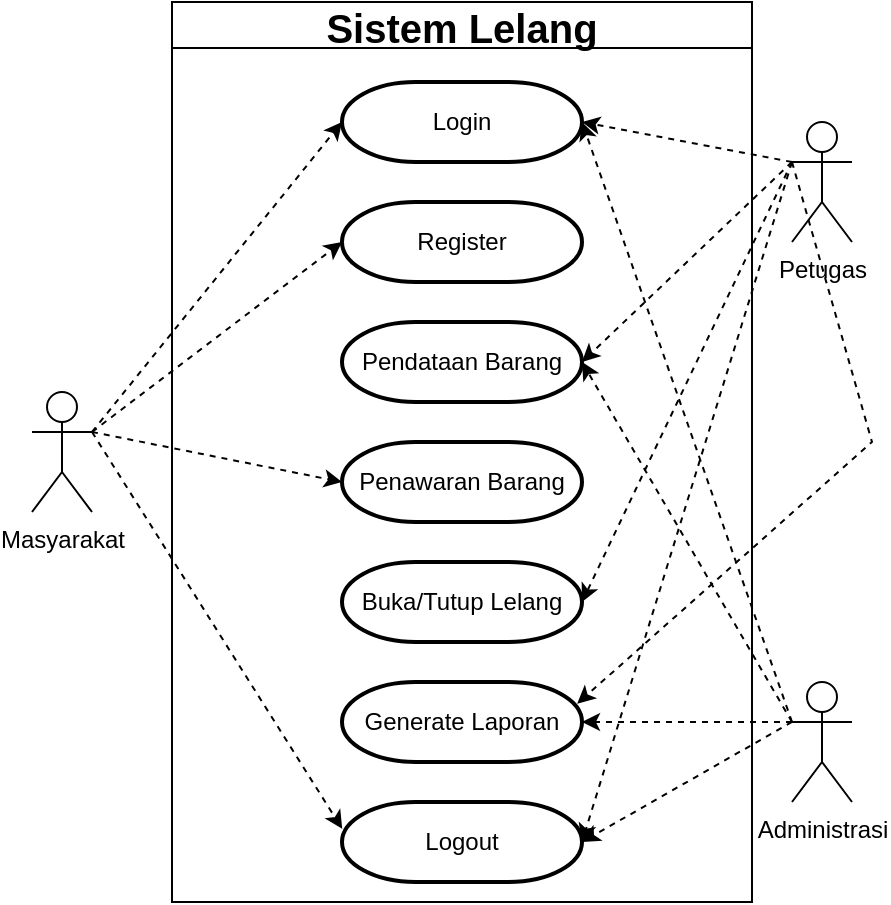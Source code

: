 <mxfile version="21.0.6" type="github" pages="5">
  <diagram name="Usecase" id="c7D7NvM5MoOwKjd966R9">
    <mxGraphModel dx="1434" dy="756" grid="1" gridSize="10" guides="1" tooltips="1" connect="1" arrows="1" fold="1" page="1" pageScale="1" pageWidth="850" pageHeight="1100" math="0" shadow="0">
      <root>
        <mxCell id="0" />
        <mxCell id="1" parent="0" />
        <mxCell id="IyxpbNDT0HQVjOqX6XsN-1" value="Sistem Lelang" style="swimlane;fontSize=20;" parent="1" vertex="1">
          <mxGeometry x="290" y="240" width="290" height="450" as="geometry">
            <mxRectangle x="320" y="220" width="100" height="30" as="alternateBounds" />
          </mxGeometry>
        </mxCell>
        <mxCell id="IyxpbNDT0HQVjOqX6XsN-2" value="Login" style="strokeWidth=2;html=1;shape=mxgraph.flowchart.terminator;whiteSpace=wrap;" parent="IyxpbNDT0HQVjOqX6XsN-1" vertex="1">
          <mxGeometry x="85" y="40" width="120" height="40" as="geometry" />
        </mxCell>
        <mxCell id="IyxpbNDT0HQVjOqX6XsN-3" value="Register" style="strokeWidth=2;html=1;shape=mxgraph.flowchart.terminator;whiteSpace=wrap;" parent="IyxpbNDT0HQVjOqX6XsN-1" vertex="1">
          <mxGeometry x="85" y="100" width="120" height="40" as="geometry" />
        </mxCell>
        <mxCell id="IyxpbNDT0HQVjOqX6XsN-4" value="Pendataan Barang" style="strokeWidth=2;html=1;shape=mxgraph.flowchart.terminator;whiteSpace=wrap;" parent="IyxpbNDT0HQVjOqX6XsN-1" vertex="1">
          <mxGeometry x="85" y="160" width="120" height="40" as="geometry" />
        </mxCell>
        <mxCell id="IyxpbNDT0HQVjOqX6XsN-5" value="Penawaran Barang" style="strokeWidth=2;html=1;shape=mxgraph.flowchart.terminator;whiteSpace=wrap;" parent="IyxpbNDT0HQVjOqX6XsN-1" vertex="1">
          <mxGeometry x="85" y="220" width="120" height="40" as="geometry" />
        </mxCell>
        <mxCell id="IyxpbNDT0HQVjOqX6XsN-6" value="Buka/Tutup Lelang" style="strokeWidth=2;html=1;shape=mxgraph.flowchart.terminator;whiteSpace=wrap;" parent="IyxpbNDT0HQVjOqX6XsN-1" vertex="1">
          <mxGeometry x="85" y="280" width="120" height="40" as="geometry" />
        </mxCell>
        <mxCell id="IyxpbNDT0HQVjOqX6XsN-7" value="Generate Laporan" style="strokeWidth=2;html=1;shape=mxgraph.flowchart.terminator;whiteSpace=wrap;" parent="IyxpbNDT0HQVjOqX6XsN-1" vertex="1">
          <mxGeometry x="85" y="340" width="120" height="40" as="geometry" />
        </mxCell>
        <mxCell id="IyxpbNDT0HQVjOqX6XsN-8" value="Logout" style="strokeWidth=2;html=1;shape=mxgraph.flowchart.terminator;whiteSpace=wrap;" parent="IyxpbNDT0HQVjOqX6XsN-1" vertex="1">
          <mxGeometry x="85" y="400" width="120" height="40" as="geometry" />
        </mxCell>
        <mxCell id="IyxpbNDT0HQVjOqX6XsN-9" value="Masyarakat" style="shape=umlActor;verticalLabelPosition=bottom;verticalAlign=top;html=1;outlineConnect=0;" parent="1" vertex="1">
          <mxGeometry x="220" y="435" width="30" height="60" as="geometry" />
        </mxCell>
        <mxCell id="IyxpbNDT0HQVjOqX6XsN-10" value="" style="endArrow=classic;html=1;rounded=0;entryX=0;entryY=0.5;entryDx=0;entryDy=0;entryPerimeter=0;exitX=1;exitY=0.333;exitDx=0;exitDy=0;exitPerimeter=0;dashed=1;" parent="1" source="IyxpbNDT0HQVjOqX6XsN-9" target="IyxpbNDT0HQVjOqX6XsN-2" edge="1">
          <mxGeometry width="50" height="50" relative="1" as="geometry">
            <mxPoint x="350" y="580" as="sourcePoint" />
            <mxPoint x="400" y="530" as="targetPoint" />
          </mxGeometry>
        </mxCell>
        <mxCell id="IyxpbNDT0HQVjOqX6XsN-11" value="" style="endArrow=classic;html=1;rounded=0;entryX=0;entryY=0.5;entryDx=0;entryDy=0;entryPerimeter=0;exitX=1;exitY=0.333;exitDx=0;exitDy=0;exitPerimeter=0;dashed=1;" parent="1" source="IyxpbNDT0HQVjOqX6XsN-9" target="IyxpbNDT0HQVjOqX6XsN-3" edge="1">
          <mxGeometry width="50" height="50" relative="1" as="geometry">
            <mxPoint x="260" y="465" as="sourcePoint" />
            <mxPoint x="385" y="310" as="targetPoint" />
          </mxGeometry>
        </mxCell>
        <mxCell id="IyxpbNDT0HQVjOqX6XsN-12" value="" style="endArrow=classic;html=1;rounded=0;entryX=0;entryY=0.5;entryDx=0;entryDy=0;entryPerimeter=0;exitX=1;exitY=0.333;exitDx=0;exitDy=0;exitPerimeter=0;dashed=1;" parent="1" source="IyxpbNDT0HQVjOqX6XsN-9" target="IyxpbNDT0HQVjOqX6XsN-5" edge="1">
          <mxGeometry width="50" height="50" relative="1" as="geometry">
            <mxPoint x="260" y="465" as="sourcePoint" />
            <mxPoint x="385" y="370" as="targetPoint" />
          </mxGeometry>
        </mxCell>
        <mxCell id="IyxpbNDT0HQVjOqX6XsN-13" value="" style="endArrow=classic;html=1;rounded=0;entryX=0.001;entryY=0.336;entryDx=0;entryDy=0;entryPerimeter=0;exitX=1;exitY=0.333;exitDx=0;exitDy=0;exitPerimeter=0;dashed=1;" parent="1" source="IyxpbNDT0HQVjOqX6XsN-9" target="IyxpbNDT0HQVjOqX6XsN-8" edge="1">
          <mxGeometry width="50" height="50" relative="1" as="geometry">
            <mxPoint x="260" y="465" as="sourcePoint" />
            <mxPoint x="385" y="490" as="targetPoint" />
          </mxGeometry>
        </mxCell>
        <mxCell id="IyxpbNDT0HQVjOqX6XsN-14" value="Petugas" style="shape=umlActor;verticalLabelPosition=bottom;verticalAlign=top;html=1;outlineConnect=0;" parent="1" vertex="1">
          <mxGeometry x="600" y="300" width="30" height="60" as="geometry" />
        </mxCell>
        <mxCell id="IyxpbNDT0HQVjOqX6XsN-15" value="Administrasi" style="shape=umlActor;verticalLabelPosition=bottom;verticalAlign=top;html=1;outlineConnect=0;" parent="1" vertex="1">
          <mxGeometry x="600" y="580" width="30" height="60" as="geometry" />
        </mxCell>
        <mxCell id="IyxpbNDT0HQVjOqX6XsN-16" value="" style="endArrow=classic;html=1;rounded=0;entryX=1;entryY=0.5;entryDx=0;entryDy=0;entryPerimeter=0;dashed=1;" parent="1" target="IyxpbNDT0HQVjOqX6XsN-2" edge="1">
          <mxGeometry width="50" height="50" relative="1" as="geometry">
            <mxPoint x="600" y="320" as="sourcePoint" />
            <mxPoint x="385" y="663" as="targetPoint" />
          </mxGeometry>
        </mxCell>
        <mxCell id="IyxpbNDT0HQVjOqX6XsN-17" value="" style="endArrow=classic;html=1;rounded=0;entryX=1;entryY=0.5;entryDx=0;entryDy=0;entryPerimeter=0;dashed=1;exitX=0;exitY=0.333;exitDx=0;exitDy=0;exitPerimeter=0;" parent="1" source="IyxpbNDT0HQVjOqX6XsN-14" target="IyxpbNDT0HQVjOqX6XsN-4" edge="1">
          <mxGeometry width="50" height="50" relative="1" as="geometry">
            <mxPoint x="610" y="336" as="sourcePoint" />
            <mxPoint x="505" y="310" as="targetPoint" />
          </mxGeometry>
        </mxCell>
        <mxCell id="IyxpbNDT0HQVjOqX6XsN-18" value="" style="endArrow=classic;html=1;rounded=0;entryX=1;entryY=0.5;entryDx=0;entryDy=0;entryPerimeter=0;dashed=1;exitX=0;exitY=0.333;exitDx=0;exitDy=0;exitPerimeter=0;" parent="1" source="IyxpbNDT0HQVjOqX6XsN-14" target="IyxpbNDT0HQVjOqX6XsN-6" edge="1">
          <mxGeometry width="50" height="50" relative="1" as="geometry">
            <mxPoint x="610" y="330" as="sourcePoint" />
            <mxPoint x="505" y="430" as="targetPoint" />
          </mxGeometry>
        </mxCell>
        <mxCell id="IyxpbNDT0HQVjOqX6XsN-19" value="" style="endArrow=classic;html=1;rounded=0;entryX=0.98;entryY=0.271;entryDx=0;entryDy=0;entryPerimeter=0;dashed=1;" parent="1" target="IyxpbNDT0HQVjOqX6XsN-7" edge="1">
          <mxGeometry width="50" height="50" relative="1" as="geometry">
            <mxPoint x="600" y="320" as="sourcePoint" />
            <mxPoint x="505" y="550" as="targetPoint" />
            <Array as="points">
              <mxPoint x="640" y="460" />
            </Array>
          </mxGeometry>
        </mxCell>
        <mxCell id="IyxpbNDT0HQVjOqX6XsN-20" value="" style="endArrow=classic;html=1;rounded=0;entryX=1;entryY=0.5;entryDx=0;entryDy=0;entryPerimeter=0;dashed=1;" parent="1" target="IyxpbNDT0HQVjOqX6XsN-8" edge="1">
          <mxGeometry width="50" height="50" relative="1" as="geometry">
            <mxPoint x="600" y="320" as="sourcePoint" />
            <mxPoint x="503" y="601" as="targetPoint" />
          </mxGeometry>
        </mxCell>
        <mxCell id="IyxpbNDT0HQVjOqX6XsN-21" value="" style="endArrow=classic;html=1;rounded=0;entryX=1;entryY=0.5;entryDx=0;entryDy=0;entryPerimeter=0;dashed=1;exitX=0;exitY=0.333;exitDx=0;exitDy=0;exitPerimeter=0;" parent="1" source="IyxpbNDT0HQVjOqX6XsN-15" target="IyxpbNDT0HQVjOqX6XsN-2" edge="1">
          <mxGeometry width="50" height="50" relative="1" as="geometry">
            <mxPoint x="610" y="330" as="sourcePoint" />
            <mxPoint x="505" y="670" as="targetPoint" />
          </mxGeometry>
        </mxCell>
        <mxCell id="IyxpbNDT0HQVjOqX6XsN-22" value="" style="endArrow=classic;html=1;rounded=0;entryX=1;entryY=0.5;entryDx=0;entryDy=0;entryPerimeter=0;dashed=1;" parent="1" target="IyxpbNDT0HQVjOqX6XsN-4" edge="1">
          <mxGeometry width="50" height="50" relative="1" as="geometry">
            <mxPoint x="600" y="600" as="sourcePoint" />
            <mxPoint x="505" y="310" as="targetPoint" />
          </mxGeometry>
        </mxCell>
        <mxCell id="IyxpbNDT0HQVjOqX6XsN-23" value="" style="endArrow=classic;html=1;rounded=0;entryX=1;entryY=0.5;entryDx=0;entryDy=0;entryPerimeter=0;dashed=1;" parent="1" target="IyxpbNDT0HQVjOqX6XsN-7" edge="1">
          <mxGeometry width="50" height="50" relative="1" as="geometry">
            <mxPoint x="600" y="600" as="sourcePoint" />
            <mxPoint x="505" y="430" as="targetPoint" />
          </mxGeometry>
        </mxCell>
        <mxCell id="IyxpbNDT0HQVjOqX6XsN-24" value="" style="endArrow=classic;html=1;rounded=0;dashed=1;exitX=0;exitY=0.333;exitDx=0;exitDy=0;exitPerimeter=0;entryX=1;entryY=0.5;entryDx=0;entryDy=0;entryPerimeter=0;" parent="1" source="IyxpbNDT0HQVjOqX6XsN-15" target="IyxpbNDT0HQVjOqX6XsN-8" edge="1">
          <mxGeometry width="50" height="50" relative="1" as="geometry">
            <mxPoint x="610" y="610" as="sourcePoint" />
            <mxPoint x="500" y="660" as="targetPoint" />
          </mxGeometry>
        </mxCell>
      </root>
    </mxGraphModel>
  </diagram>
  <diagram id="W9n4wvFoaWE0nmm7ZJLt" name="ERD">
    <mxGraphModel dx="1434" dy="756" grid="1" gridSize="10" guides="1" tooltips="1" connect="1" arrows="1" fold="1" page="1" pageScale="1" pageWidth="850" pageHeight="1100" math="0" shadow="0">
      <root>
        <mxCell id="0" />
        <mxCell id="1" parent="0" />
        <mxCell id="oDcSeUVuMMB6oY8kDKpj-1" value="users" style="swimlane;fontStyle=0;childLayout=stackLayout;horizontal=1;startSize=30;horizontalStack=0;resizeParent=1;resizeParentMax=0;resizeLast=0;collapsible=1;marginBottom=0;whiteSpace=wrap;html=1;" parent="1" vertex="1">
          <mxGeometry x="190" y="130" width="140" height="240" as="geometry" />
        </mxCell>
        <mxCell id="oDcSeUVuMMB6oY8kDKpj-2" value="id" style="text;strokeColor=none;fillColor=none;align=left;verticalAlign=middle;spacingLeft=4;spacingRight=4;overflow=hidden;points=[[0,0.5],[1,0.5]];portConstraint=eastwest;rotatable=0;whiteSpace=wrap;html=1;" parent="oDcSeUVuMMB6oY8kDKpj-1" vertex="1">
          <mxGeometry y="30" width="140" height="30" as="geometry" />
        </mxCell>
        <mxCell id="oDcSeUVuMMB6oY8kDKpj-3" value="id_petugas" style="text;strokeColor=none;fillColor=none;align=left;verticalAlign=middle;spacingLeft=4;spacingRight=4;overflow=hidden;points=[[0,0.5],[1,0.5]];portConstraint=eastwest;rotatable=0;whiteSpace=wrap;html=1;" parent="oDcSeUVuMMB6oY8kDKpj-1" vertex="1">
          <mxGeometry y="60" width="140" height="30" as="geometry" />
        </mxCell>
        <mxCell id="oDcSeUVuMMB6oY8kDKpj-4" value="telp" style="text;strokeColor=none;fillColor=none;align=left;verticalAlign=middle;spacingLeft=4;spacingRight=4;overflow=hidden;points=[[0,0.5],[1,0.5]];portConstraint=eastwest;rotatable=0;whiteSpace=wrap;html=1;" parent="oDcSeUVuMMB6oY8kDKpj-1" vertex="1">
          <mxGeometry y="90" width="140" height="30" as="geometry" />
        </mxCell>
        <mxCell id="oDcSeUVuMMB6oY8kDKpj-5" value="name" style="text;strokeColor=none;fillColor=none;align=left;verticalAlign=middle;spacingLeft=4;spacingRight=4;overflow=hidden;points=[[0,0.5],[1,0.5]];portConstraint=eastwest;rotatable=0;whiteSpace=wrap;html=1;" parent="oDcSeUVuMMB6oY8kDKpj-1" vertex="1">
          <mxGeometry y="120" width="140" height="30" as="geometry" />
        </mxCell>
        <mxCell id="oDcSeUVuMMB6oY8kDKpj-6" value="email" style="text;strokeColor=none;fillColor=none;align=left;verticalAlign=middle;spacingLeft=4;spacingRight=4;overflow=hidden;points=[[0,0.5],[1,0.5]];portConstraint=eastwest;rotatable=0;whiteSpace=wrap;html=1;" parent="oDcSeUVuMMB6oY8kDKpj-1" vertex="1">
          <mxGeometry y="150" width="140" height="30" as="geometry" />
        </mxCell>
        <mxCell id="oDcSeUVuMMB6oY8kDKpj-7" value="password" style="text;strokeColor=none;fillColor=none;align=left;verticalAlign=middle;spacingLeft=4;spacingRight=4;overflow=hidden;points=[[0,0.5],[1,0.5]];portConstraint=eastwest;rotatable=0;whiteSpace=wrap;html=1;" parent="oDcSeUVuMMB6oY8kDKpj-1" vertex="1">
          <mxGeometry y="180" width="140" height="30" as="geometry" />
        </mxCell>
        <mxCell id="oDcSeUVuMMB6oY8kDKpj-8" value="level" style="text;strokeColor=none;fillColor=none;align=left;verticalAlign=middle;spacingLeft=4;spacingRight=4;overflow=hidden;points=[[0,0.5],[1,0.5]];portConstraint=eastwest;rotatable=0;whiteSpace=wrap;html=1;" parent="oDcSeUVuMMB6oY8kDKpj-1" vertex="1">
          <mxGeometry y="210" width="140" height="30" as="geometry" />
        </mxCell>
        <mxCell id="oDcSeUVuMMB6oY8kDKpj-11" value="lelangs" style="swimlane;fontStyle=0;childLayout=stackLayout;horizontal=1;startSize=30;horizontalStack=0;resizeParent=1;resizeParentMax=0;resizeLast=0;collapsible=1;marginBottom=0;whiteSpace=wrap;html=1;" parent="1" vertex="1">
          <mxGeometry x="190" y="490" width="140" height="270" as="geometry" />
        </mxCell>
        <mxCell id="oDcSeUVuMMB6oY8kDKpj-12" value="id_lelang" style="text;strokeColor=none;fillColor=none;align=left;verticalAlign=middle;spacingLeft=4;spacingRight=4;overflow=hidden;points=[[0,0.5],[1,0.5]];portConstraint=eastwest;rotatable=0;whiteSpace=wrap;html=1;" parent="oDcSeUVuMMB6oY8kDKpj-11" vertex="1">
          <mxGeometry y="30" width="140" height="30" as="geometry" />
        </mxCell>
        <mxCell id="oDcSeUVuMMB6oY8kDKpj-13" value="tanggal_buka" style="text;strokeColor=none;fillColor=none;align=left;verticalAlign=middle;spacingLeft=4;spacingRight=4;overflow=hidden;points=[[0,0.5],[1,0.5]];portConstraint=eastwest;rotatable=0;whiteSpace=wrap;html=1;" parent="oDcSeUVuMMB6oY8kDKpj-11" vertex="1">
          <mxGeometry y="60" width="140" height="30" as="geometry" />
        </mxCell>
        <mxCell id="oDcSeUVuMMB6oY8kDKpj-14" value="tanggal_tutup" style="text;strokeColor=none;fillColor=none;align=left;verticalAlign=middle;spacingLeft=4;spacingRight=4;overflow=hidden;points=[[0,0.5],[1,0.5]];portConstraint=eastwest;rotatable=0;whiteSpace=wrap;html=1;" parent="oDcSeUVuMMB6oY8kDKpj-11" vertex="1">
          <mxGeometry y="90" width="140" height="30" as="geometry" />
        </mxCell>
        <mxCell id="oDcSeUVuMMB6oY8kDKpj-15" value="harga_akhir" style="text;strokeColor=none;fillColor=none;align=left;verticalAlign=middle;spacingLeft=4;spacingRight=4;overflow=hidden;points=[[0,0.5],[1,0.5]];portConstraint=eastwest;rotatable=0;whiteSpace=wrap;html=1;" parent="oDcSeUVuMMB6oY8kDKpj-11" vertex="1">
          <mxGeometry y="120" width="140" height="30" as="geometry" />
        </mxCell>
        <mxCell id="oDcSeUVuMMB6oY8kDKpj-16" value="id" style="text;strokeColor=none;fillColor=none;align=left;verticalAlign=middle;spacingLeft=4;spacingRight=4;overflow=hidden;points=[[0,0.5],[1,0.5]];portConstraint=eastwest;rotatable=0;whiteSpace=wrap;html=1;" parent="oDcSeUVuMMB6oY8kDKpj-11" vertex="1">
          <mxGeometry y="150" width="140" height="30" as="geometry" />
        </mxCell>
        <mxCell id="oDcSeUVuMMB6oY8kDKpj-17" value="id_barang" style="text;strokeColor=none;fillColor=none;align=left;verticalAlign=middle;spacingLeft=4;spacingRight=4;overflow=hidden;points=[[0,0.5],[1,0.5]];portConstraint=eastwest;rotatable=0;whiteSpace=wrap;html=1;" parent="oDcSeUVuMMB6oY8kDKpj-11" vertex="1">
          <mxGeometry y="180" width="140" height="30" as="geometry" />
        </mxCell>
        <mxCell id="oDcSeUVuMMB6oY8kDKpj-18" value="id_petugas" style="text;strokeColor=none;fillColor=none;align=left;verticalAlign=middle;spacingLeft=4;spacingRight=4;overflow=hidden;points=[[0,0.5],[1,0.5]];portConstraint=eastwest;rotatable=0;whiteSpace=wrap;html=1;" parent="oDcSeUVuMMB6oY8kDKpj-11" vertex="1">
          <mxGeometry y="210" width="140" height="30" as="geometry" />
        </mxCell>
        <mxCell id="oDcSeUVuMMB6oY8kDKpj-19" value="status" style="text;strokeColor=none;fillColor=none;align=left;verticalAlign=middle;spacingLeft=4;spacingRight=4;overflow=hidden;points=[[0,0.5],[1,0.5]];portConstraint=eastwest;rotatable=0;whiteSpace=wrap;html=1;" parent="oDcSeUVuMMB6oY8kDKpj-11" vertex="1">
          <mxGeometry y="240" width="140" height="30" as="geometry" />
        </mxCell>
        <mxCell id="oDcSeUVuMMB6oY8kDKpj-21" style="edgeStyle=orthogonalEdgeStyle;rounded=0;orthogonalLoop=1;jettySize=auto;html=1;exitX=1;exitY=0.5;exitDx=0;exitDy=0;entryX=1;entryY=0.5;entryDx=0;entryDy=0;endArrow=ERoneToMany;endFill=0;startArrow=ERone;startFill=0;endSize=15;startSize=15;" parent="1" source="oDcSeUVuMMB6oY8kDKpj-2" target="oDcSeUVuMMB6oY8kDKpj-16" edge="1">
          <mxGeometry relative="1" as="geometry">
            <Array as="points">
              <mxPoint x="400" y="175" />
              <mxPoint x="400" y="655" />
            </Array>
          </mxGeometry>
        </mxCell>
        <mxCell id="oDcSeUVuMMB6oY8kDKpj-26" style="edgeStyle=orthogonalEdgeStyle;rounded=0;orthogonalLoop=1;jettySize=auto;html=1;exitX=1;exitY=0.5;exitDx=0;exitDy=0;entryX=1;entryY=0.5;entryDx=0;entryDy=0;endArrow=ERoneToMany;endFill=0;startArrow=ERone;startFill=0;endSize=15;startSize=15;" parent="1" source="oDcSeUVuMMB6oY8kDKpj-3" target="oDcSeUVuMMB6oY8kDKpj-18" edge="1">
          <mxGeometry relative="1" as="geometry">
            <mxPoint x="310" y="185" as="sourcePoint" />
            <mxPoint x="450" y="305" as="targetPoint" />
            <Array as="points">
              <mxPoint x="370" y="205" />
              <mxPoint x="370" y="715" />
            </Array>
          </mxGeometry>
        </mxCell>
        <mxCell id="oDcSeUVuMMB6oY8kDKpj-27" value="barangs" style="swimlane;fontStyle=0;childLayout=stackLayout;horizontal=1;startSize=30;horizontalStack=0;resizeParent=1;resizeParentMax=0;resizeLast=0;collapsible=1;marginBottom=0;whiteSpace=wrap;html=1;" parent="1" vertex="1">
          <mxGeometry x="540" y="130" width="140" height="210" as="geometry" />
        </mxCell>
        <mxCell id="oDcSeUVuMMB6oY8kDKpj-28" value="id_barang" style="text;strokeColor=none;fillColor=none;align=left;verticalAlign=middle;spacingLeft=4;spacingRight=4;overflow=hidden;points=[[0,0.5],[1,0.5]];portConstraint=eastwest;rotatable=0;whiteSpace=wrap;html=1;" parent="oDcSeUVuMMB6oY8kDKpj-27" vertex="1">
          <mxGeometry y="30" width="140" height="30" as="geometry" />
        </mxCell>
        <mxCell id="oDcSeUVuMMB6oY8kDKpj-29" value="nama_barang" style="text;strokeColor=none;fillColor=none;align=left;verticalAlign=middle;spacingLeft=4;spacingRight=4;overflow=hidden;points=[[0,0.5],[1,0.5]];portConstraint=eastwest;rotatable=0;whiteSpace=wrap;html=1;" parent="oDcSeUVuMMB6oY8kDKpj-27" vertex="1">
          <mxGeometry y="60" width="140" height="30" as="geometry" />
        </mxCell>
        <mxCell id="oDcSeUVuMMB6oY8kDKpj-30" value="tanggal" style="text;strokeColor=none;fillColor=none;align=left;verticalAlign=middle;spacingLeft=4;spacingRight=4;overflow=hidden;points=[[0,0.5],[1,0.5]];portConstraint=eastwest;rotatable=0;whiteSpace=wrap;html=1;" parent="oDcSeUVuMMB6oY8kDKpj-27" vertex="1">
          <mxGeometry y="90" width="140" height="30" as="geometry" />
        </mxCell>
        <mxCell id="oDcSeUVuMMB6oY8kDKpj-31" value="deskripsi_barang" style="text;strokeColor=none;fillColor=none;align=left;verticalAlign=middle;spacingLeft=4;spacingRight=4;overflow=hidden;points=[[0,0.5],[1,0.5]];portConstraint=eastwest;rotatable=0;whiteSpace=wrap;html=1;" parent="oDcSeUVuMMB6oY8kDKpj-27" vertex="1">
          <mxGeometry y="120" width="140" height="30" as="geometry" />
        </mxCell>
        <mxCell id="oDcSeUVuMMB6oY8kDKpj-32" value="harga_awal" style="text;strokeColor=none;fillColor=none;align=left;verticalAlign=middle;spacingLeft=4;spacingRight=4;overflow=hidden;points=[[0,0.5],[1,0.5]];portConstraint=eastwest;rotatable=0;whiteSpace=wrap;html=1;" parent="oDcSeUVuMMB6oY8kDKpj-27" vertex="1">
          <mxGeometry y="150" width="140" height="30" as="geometry" />
        </mxCell>
        <mxCell id="oDcSeUVuMMB6oY8kDKpj-33" value="image_barang" style="text;strokeColor=none;fillColor=none;align=left;verticalAlign=middle;spacingLeft=4;spacingRight=4;overflow=hidden;points=[[0,0.5],[1,0.5]];portConstraint=eastwest;rotatable=0;whiteSpace=wrap;html=1;" parent="oDcSeUVuMMB6oY8kDKpj-27" vertex="1">
          <mxGeometry y="180" width="140" height="30" as="geometry" />
        </mxCell>
        <mxCell id="oDcSeUVuMMB6oY8kDKpj-36" style="edgeStyle=orthogonalEdgeStyle;rounded=0;orthogonalLoop=1;jettySize=auto;html=1;exitX=0;exitY=0.5;exitDx=0;exitDy=0;entryX=1;entryY=0.5;entryDx=0;entryDy=0;endArrow=ERoneToMany;endFill=0;startArrow=ERone;startFill=0;endSize=15;startSize=15;" parent="1" source="oDcSeUVuMMB6oY8kDKpj-28" target="oDcSeUVuMMB6oY8kDKpj-17" edge="1">
          <mxGeometry relative="1" as="geometry">
            <mxPoint x="310" y="185" as="sourcePoint" />
            <mxPoint x="450" y="305" as="targetPoint" />
            <Array as="points">
              <mxPoint x="450" y="175" />
              <mxPoint x="450" y="685" />
            </Array>
          </mxGeometry>
        </mxCell>
        <mxCell id="oDcSeUVuMMB6oY8kDKpj-38" value="history_lelangs" style="swimlane;fontStyle=0;childLayout=stackLayout;horizontal=1;startSize=30;horizontalStack=0;resizeParent=1;resizeParentMax=0;resizeLast=0;collapsible=1;marginBottom=0;whiteSpace=wrap;html=1;" parent="1" vertex="1">
          <mxGeometry x="540" y="490" width="140" height="180" as="geometry" />
        </mxCell>
        <mxCell id="oDcSeUVuMMB6oY8kDKpj-39" value="id_history" style="text;strokeColor=none;fillColor=none;align=left;verticalAlign=middle;spacingLeft=4;spacingRight=4;overflow=hidden;points=[[0,0.5],[1,0.5]];portConstraint=eastwest;rotatable=0;whiteSpace=wrap;html=1;" parent="oDcSeUVuMMB6oY8kDKpj-38" vertex="1">
          <mxGeometry y="30" width="140" height="30" as="geometry" />
        </mxCell>
        <mxCell id="oDcSeUVuMMB6oY8kDKpj-40" value="id_barang" style="text;strokeColor=none;fillColor=none;align=left;verticalAlign=middle;spacingLeft=4;spacingRight=4;overflow=hidden;points=[[0,0.5],[1,0.5]];portConstraint=eastwest;rotatable=0;whiteSpace=wrap;html=1;" parent="oDcSeUVuMMB6oY8kDKpj-38" vertex="1">
          <mxGeometry y="60" width="140" height="30" as="geometry" />
        </mxCell>
        <mxCell id="oDcSeUVuMMB6oY8kDKpj-41" value="id_lelang" style="text;strokeColor=none;fillColor=none;align=left;verticalAlign=middle;spacingLeft=4;spacingRight=4;overflow=hidden;points=[[0,0.5],[1,0.5]];portConstraint=eastwest;rotatable=0;whiteSpace=wrap;html=1;" parent="oDcSeUVuMMB6oY8kDKpj-38" vertex="1">
          <mxGeometry y="90" width="140" height="30" as="geometry" />
        </mxCell>
        <mxCell id="oDcSeUVuMMB6oY8kDKpj-42" value="id" style="text;strokeColor=none;fillColor=none;align=left;verticalAlign=middle;spacingLeft=4;spacingRight=4;overflow=hidden;points=[[0,0.5],[1,0.5]];portConstraint=eastwest;rotatable=0;whiteSpace=wrap;html=1;" parent="oDcSeUVuMMB6oY8kDKpj-38" vertex="1">
          <mxGeometry y="120" width="140" height="30" as="geometry" />
        </mxCell>
        <mxCell id="oDcSeUVuMMB6oY8kDKpj-43" value="tawar" style="text;strokeColor=none;fillColor=none;align=left;verticalAlign=middle;spacingLeft=4;spacingRight=4;overflow=hidden;points=[[0,0.5],[1,0.5]];portConstraint=eastwest;rotatable=0;whiteSpace=wrap;html=1;" parent="oDcSeUVuMMB6oY8kDKpj-38" vertex="1">
          <mxGeometry y="150" width="140" height="30" as="geometry" />
        </mxCell>
        <mxCell id="oDcSeUVuMMB6oY8kDKpj-45" style="edgeStyle=orthogonalEdgeStyle;rounded=0;orthogonalLoop=1;jettySize=auto;html=1;exitX=0;exitY=0.5;exitDx=0;exitDy=0;entryX=0;entryY=0.5;entryDx=0;entryDy=0;endArrow=ERoneToMany;endFill=0;startArrow=ERone;startFill=0;endSize=15;startSize=15;" parent="1" source="oDcSeUVuMMB6oY8kDKpj-28" target="oDcSeUVuMMB6oY8kDKpj-40" edge="1">
          <mxGeometry relative="1" as="geometry">
            <mxPoint x="550" y="185" as="sourcePoint" />
            <mxPoint x="330" y="695" as="targetPoint" />
          </mxGeometry>
        </mxCell>
        <mxCell id="oDcSeUVuMMB6oY8kDKpj-46" style="edgeStyle=orthogonalEdgeStyle;rounded=0;orthogonalLoop=1;jettySize=auto;html=1;exitX=1;exitY=0.5;exitDx=0;exitDy=0;entryX=0;entryY=0.5;entryDx=0;entryDy=0;endArrow=ERoneToMany;endFill=0;startArrow=ERone;startFill=0;endSize=15;startSize=15;" parent="1" source="oDcSeUVuMMB6oY8kDKpj-12" target="oDcSeUVuMMB6oY8kDKpj-41" edge="1">
          <mxGeometry relative="1" as="geometry">
            <mxPoint x="550" y="185" as="sourcePoint" />
            <mxPoint x="550" y="575" as="targetPoint" />
            <Array as="points">
              <mxPoint x="460" y="535" />
              <mxPoint x="460" y="595" />
            </Array>
          </mxGeometry>
        </mxCell>
        <mxCell id="oDcSeUVuMMB6oY8kDKpj-47" style="edgeStyle=orthogonalEdgeStyle;rounded=0;orthogonalLoop=1;jettySize=auto;html=1;exitX=1;exitY=0.5;exitDx=0;exitDy=0;entryX=0;entryY=0.5;entryDx=0;entryDy=0;endArrow=ERoneToMany;endFill=0;startArrow=ERone;startFill=0;endSize=15;startSize=15;" parent="1" source="oDcSeUVuMMB6oY8kDKpj-2" target="oDcSeUVuMMB6oY8kDKpj-42" edge="1">
          <mxGeometry relative="1" as="geometry">
            <mxPoint x="330" y="545" as="sourcePoint" />
            <mxPoint x="550" y="605" as="targetPoint" />
            <Array as="points">
              <mxPoint x="420" y="175" />
              <mxPoint x="420" y="625" />
            </Array>
          </mxGeometry>
        </mxCell>
      </root>
    </mxGraphModel>
  </diagram>
  <diagram id="zD1pm2EThjQfFkTyDAnZ" name="Activity Diagram (Login)">
    <mxGraphModel dx="1434" dy="756" grid="1" gridSize="5" guides="1" tooltips="1" connect="1" arrows="1" fold="1" page="1" pageScale="1" pageWidth="850" pageHeight="1100" math="0" shadow="0">
      <root>
        <mxCell id="0" />
        <mxCell id="1" parent="0" />
        <mxCell id="bms6u4zEZFqMycBzoT_0-1" value="User" style="swimlane;whiteSpace=wrap;html=1;" parent="1" vertex="1">
          <mxGeometry x="80" y="80" width="340" height="980" as="geometry" />
        </mxCell>
        <mxCell id="2TbJ9_tcUUxFc7sLpdiL-7" value="" style="group;strokeWidth=1;" parent="bms6u4zEZFqMycBzoT_0-1" vertex="1" connectable="0">
          <mxGeometry x="110" y="40" width="120" height="90" as="geometry" />
        </mxCell>
        <mxCell id="ikIoOlBnxK5h91HGlKmS-3" value="" style="ellipse;html=1;shape=endState;strokeWidth=1;" parent="2TbJ9_tcUUxFc7sLpdiL-7" vertex="1">
          <mxGeometry x="45" width="30" height="30" as="geometry" />
        </mxCell>
        <mxCell id="2TbJ9_tcUUxFc7sLpdiL-1" value="Halaman Login" style="strokeWidth=1;html=1;shape=mxgraph.flowchart.terminator;whiteSpace=wrap;" parent="2TbJ9_tcUUxFc7sLpdiL-7" vertex="1">
          <mxGeometry y="50" width="120" height="40" as="geometry" />
        </mxCell>
        <mxCell id="2TbJ9_tcUUxFc7sLpdiL-2" style="edgeStyle=orthogonalEdgeStyle;rounded=0;orthogonalLoop=1;jettySize=auto;html=1;exitX=0.5;exitY=1;exitDx=0;exitDy=0;strokeWidth=1;" parent="2TbJ9_tcUUxFc7sLpdiL-7" source="ikIoOlBnxK5h91HGlKmS-3" target="2TbJ9_tcUUxFc7sLpdiL-1" edge="1">
          <mxGeometry relative="1" as="geometry" />
        </mxCell>
        <mxCell id="iM68CCcq_Gd7D38cU6LX-6" value="Login" style="strokeWidth=1;html=1;shape=mxgraph.flowchart.terminator;whiteSpace=wrap;" parent="bms6u4zEZFqMycBzoT_0-1" vertex="1">
          <mxGeometry x="110" y="195" width="120" height="40" as="geometry" />
        </mxCell>
        <mxCell id="iM68CCcq_Gd7D38cU6LX-7" value="Register" style="strokeWidth=1;html=1;shape=mxgraph.flowchart.terminator;whiteSpace=wrap;" parent="bms6u4zEZFqMycBzoT_0-1" vertex="1">
          <mxGeometry x="110" y="140" width="120" height="40" as="geometry" />
        </mxCell>
        <mxCell id="otbEBGN6pAGigOINDGCM-20" style="edgeStyle=orthogonalEdgeStyle;rounded=0;orthogonalLoop=1;jettySize=auto;html=1;exitX=0;exitY=0.5;exitDx=0;exitDy=0;exitPerimeter=0;entryX=0;entryY=0.5;entryDx=0;entryDy=0;" edge="1" parent="bms6u4zEZFqMycBzoT_0-1" source="otbEBGN6pAGigOINDGCM-13" target="otbEBGN6pAGigOINDGCM-19">
          <mxGeometry relative="1" as="geometry" />
        </mxCell>
        <mxCell id="otbEBGN6pAGigOINDGCM-13" value="Halaman Utama" style="strokeWidth=1;html=1;shape=mxgraph.flowchart.terminator;whiteSpace=wrap;" vertex="1" parent="bms6u4zEZFqMycBzoT_0-1">
          <mxGeometry x="110" y="555" width="120" height="40" as="geometry" />
        </mxCell>
        <mxCell id="otbEBGN6pAGigOINDGCM-21" style="edgeStyle=orthogonalEdgeStyle;rounded=0;orthogonalLoop=1;jettySize=auto;html=1;exitX=0.5;exitY=1;exitDx=0;exitDy=0;exitPerimeter=0;" edge="1" parent="bms6u4zEZFqMycBzoT_0-1" source="otbEBGN6pAGigOINDGCM-16" target="otbEBGN6pAGigOINDGCM-19">
          <mxGeometry relative="1" as="geometry" />
        </mxCell>
        <mxCell id="otbEBGN6pAGigOINDGCM-16" value="Halaman Admin" style="strokeWidth=1;html=1;shape=mxgraph.flowchart.terminator;whiteSpace=wrap;" vertex="1" parent="bms6u4zEZFqMycBzoT_0-1">
          <mxGeometry x="110" y="625" width="120" height="40" as="geometry" />
        </mxCell>
        <mxCell id="otbEBGN6pAGigOINDGCM-19" value="" style="ellipse;html=1;shape=endState;strokeWidth=1;" vertex="1" parent="bms6u4zEZFqMycBzoT_0-1">
          <mxGeometry x="155" y="735" width="30" height="30" as="geometry" />
        </mxCell>
        <mxCell id="bms6u4zEZFqMycBzoT_0-2" value="System" style="swimlane;whiteSpace=wrap;html=1;" parent="1" vertex="1">
          <mxGeometry x="420" y="80" width="340" height="980" as="geometry" />
        </mxCell>
        <mxCell id="2TbJ9_tcUUxFc7sLpdiL-5" value="jika&lt;br&gt;Punya Akun" style="rhombus;whiteSpace=wrap;html=1;strokeWidth=1;" parent="bms6u4zEZFqMycBzoT_0-2" vertex="1">
          <mxGeometry x="130" y="70" width="80" height="80" as="geometry" />
        </mxCell>
        <mxCell id="iM68CCcq_Gd7D38cU6LX-9" value="No" style="text;html=1;align=center;verticalAlign=middle;resizable=0;points=[];autosize=1;strokeColor=none;fillColor=none;" parent="bms6u4zEZFqMycBzoT_0-2" vertex="1">
          <mxGeometry x="115" y="135" width="35" height="30" as="geometry" />
        </mxCell>
        <mxCell id="iM68CCcq_Gd7D38cU6LX-11" value="Yes" style="text;html=1;align=center;verticalAlign=middle;resizable=0;points=[];autosize=1;strokeColor=none;fillColor=none;" parent="bms6u4zEZFqMycBzoT_0-2" vertex="1">
          <mxGeometry x="185" y="190" width="40" height="30" as="geometry" />
        </mxCell>
        <mxCell id="iM68CCcq_Gd7D38cU6LX-14" value="" style="edgeStyle=orthogonalEdgeStyle;rounded=0;orthogonalLoop=1;jettySize=auto;html=1;" parent="bms6u4zEZFqMycBzoT_0-2" source="iM68CCcq_Gd7D38cU6LX-12" target="iM68CCcq_Gd7D38cU6LX-13" edge="1">
          <mxGeometry relative="1" as="geometry" />
        </mxCell>
        <mxCell id="iM68CCcq_Gd7D38cU6LX-12" value="Validasi" style="strokeWidth=1;html=1;shape=mxgraph.flowchart.terminator;whiteSpace=wrap;" parent="bms6u4zEZFqMycBzoT_0-2" vertex="1">
          <mxGeometry x="100" y="245" width="120" height="40" as="geometry" />
        </mxCell>
        <mxCell id="aQvuT9NVwDPS9KX_3Oej-3" style="edgeStyle=orthogonalEdgeStyle;rounded=0;orthogonalLoop=1;jettySize=auto;html=1;exitX=1;exitY=0.5;exitDx=0;exitDy=0;entryX=0.5;entryY=0;entryDx=0;entryDy=0;" edge="1" parent="bms6u4zEZFqMycBzoT_0-2" source="iM68CCcq_Gd7D38cU6LX-13" target="2TbJ9_tcUUxFc7sLpdiL-5">
          <mxGeometry relative="1" as="geometry">
            <Array as="points">
              <mxPoint x="280" y="350" />
              <mxPoint x="280" y="50" />
              <mxPoint x="170" y="50" />
            </Array>
          </mxGeometry>
        </mxCell>
        <mxCell id="otbEBGN6pAGigOINDGCM-11" style="edgeStyle=orthogonalEdgeStyle;rounded=0;orthogonalLoop=1;jettySize=auto;html=1;exitX=0.5;exitY=1;exitDx=0;exitDy=0;" edge="1" parent="bms6u4zEZFqMycBzoT_0-2" source="iM68CCcq_Gd7D38cU6LX-13" target="otbEBGN6pAGigOINDGCM-10">
          <mxGeometry relative="1" as="geometry" />
        </mxCell>
        <mxCell id="iM68CCcq_Gd7D38cU6LX-13" value="Jika ada kesalahan" style="rhombus;whiteSpace=wrap;html=1;strokeWidth=1;" parent="bms6u4zEZFqMycBzoT_0-2" vertex="1">
          <mxGeometry x="120" y="310" width="80" height="80" as="geometry" />
        </mxCell>
        <mxCell id="aQvuT9NVwDPS9KX_3Oej-4" value="Yes" style="text;html=1;align=center;verticalAlign=middle;resizable=0;points=[];autosize=1;strokeColor=none;fillColor=none;" vertex="1" parent="bms6u4zEZFqMycBzoT_0-2">
          <mxGeometry x="196" y="320" width="40" height="30" as="geometry" />
        </mxCell>
        <mxCell id="otbEBGN6pAGigOINDGCM-6" value="" style="edgeStyle=orthogonalEdgeStyle;rounded=0;orthogonalLoop=1;jettySize=auto;html=1;" edge="1" parent="bms6u4zEZFqMycBzoT_0-2" source="otbEBGN6pAGigOINDGCM-2" target="otbEBGN6pAGigOINDGCM-5">
          <mxGeometry relative="1" as="geometry" />
        </mxCell>
        <mxCell id="otbEBGN6pAGigOINDGCM-2" value="Set Session" style="strokeWidth=1;html=1;shape=mxgraph.flowchart.terminator;whiteSpace=wrap;" vertex="1" parent="bms6u4zEZFqMycBzoT_0-2">
          <mxGeometry x="100" y="470" width="120" height="40" as="geometry" />
        </mxCell>
        <mxCell id="otbEBGN6pAGigOINDGCM-5" value="Check Level" style="rhombus;whiteSpace=wrap;html=1;strokeWidth=1;" vertex="1" parent="bms6u4zEZFqMycBzoT_0-2">
          <mxGeometry x="120" y="535" width="80" height="80" as="geometry" />
        </mxCell>
        <mxCell id="otbEBGN6pAGigOINDGCM-12" style="edgeStyle=orthogonalEdgeStyle;rounded=0;orthogonalLoop=1;jettySize=auto;html=1;exitX=0.5;exitY=1;exitDx=0;exitDy=0;exitPerimeter=0;" edge="1" parent="bms6u4zEZFqMycBzoT_0-2" source="otbEBGN6pAGigOINDGCM-10" target="otbEBGN6pAGigOINDGCM-2">
          <mxGeometry relative="1" as="geometry" />
        </mxCell>
        <mxCell id="otbEBGN6pAGigOINDGCM-10" value="Data Disimpan" style="strokeWidth=1;html=1;shape=mxgraph.flowchart.terminator;whiteSpace=wrap;" vertex="1" parent="bms6u4zEZFqMycBzoT_0-2">
          <mxGeometry x="100" y="410" width="120" height="40" as="geometry" />
        </mxCell>
        <mxCell id="otbEBGN6pAGigOINDGCM-15" value="Level Masyarkat" style="text;html=1;align=center;verticalAlign=middle;resizable=0;points=[];autosize=1;strokeColor=none;fillColor=none;" vertex="1" parent="bms6u4zEZFqMycBzoT_0-2">
          <mxGeometry x="15" y="550" width="110" height="30" as="geometry" />
        </mxCell>
        <mxCell id="otbEBGN6pAGigOINDGCM-18" value="Level Admin &amp;amp; Petugas" style="text;html=1;align=center;verticalAlign=middle;resizable=0;points=[];autosize=1;strokeColor=none;fillColor=none;" vertex="1" parent="bms6u4zEZFqMycBzoT_0-2">
          <mxGeometry x="10" y="615" width="145" height="30" as="geometry" />
        </mxCell>
        <mxCell id="2TbJ9_tcUUxFc7sLpdiL-6" value="" style="edgeStyle=orthogonalEdgeStyle;rounded=0;orthogonalLoop=1;jettySize=auto;html=1;strokeWidth=1;" parent="1" source="2TbJ9_tcUUxFc7sLpdiL-1" target="2TbJ9_tcUUxFc7sLpdiL-5" edge="1">
          <mxGeometry relative="1" as="geometry" />
        </mxCell>
        <mxCell id="iM68CCcq_Gd7D38cU6LX-8" style="edgeStyle=orthogonalEdgeStyle;rounded=0;orthogonalLoop=1;jettySize=auto;html=1;exitX=0.5;exitY=1;exitDx=0;exitDy=0;entryX=1;entryY=0.5;entryDx=0;entryDy=0;entryPerimeter=0;" parent="1" source="2TbJ9_tcUUxFc7sLpdiL-5" target="iM68CCcq_Gd7D38cU6LX-7" edge="1">
          <mxGeometry relative="1" as="geometry">
            <Array as="points">
              <mxPoint x="590" y="240" />
            </Array>
          </mxGeometry>
        </mxCell>
        <mxCell id="iM68CCcq_Gd7D38cU6LX-10" style="edgeStyle=orthogonalEdgeStyle;rounded=0;orthogonalLoop=1;jettySize=auto;html=1;exitX=1;exitY=0.5;exitDx=0;exitDy=0;entryX=1;entryY=0.5;entryDx=0;entryDy=0;entryPerimeter=0;" parent="1" source="2TbJ9_tcUUxFc7sLpdiL-5" target="iM68CCcq_Gd7D38cU6LX-6" edge="1">
          <mxGeometry relative="1" as="geometry" />
        </mxCell>
        <mxCell id="aQvuT9NVwDPS9KX_3Oej-1" style="edgeStyle=orthogonalEdgeStyle;rounded=0;orthogonalLoop=1;jettySize=auto;html=1;exitX=0;exitY=0.5;exitDx=0;exitDy=0;exitPerimeter=0;entryX=0.11;entryY=0.89;entryDx=0;entryDy=0;entryPerimeter=0;" edge="1" parent="1" source="iM68CCcq_Gd7D38cU6LX-7" target="iM68CCcq_Gd7D38cU6LX-12">
          <mxGeometry relative="1" as="geometry">
            <Array as="points">
              <mxPoint x="160" y="240" />
              <mxPoint x="160" y="361" />
            </Array>
          </mxGeometry>
        </mxCell>
        <mxCell id="aQvuT9NVwDPS9KX_3Oej-2" style="edgeStyle=orthogonalEdgeStyle;rounded=0;orthogonalLoop=1;jettySize=auto;html=1;exitX=0.5;exitY=1;exitDx=0;exitDy=0;exitPerimeter=0;entryX=0;entryY=0.5;entryDx=0;entryDy=0;entryPerimeter=0;" edge="1" parent="1" source="iM68CCcq_Gd7D38cU6LX-6" target="iM68CCcq_Gd7D38cU6LX-12">
          <mxGeometry relative="1" as="geometry" />
        </mxCell>
        <mxCell id="otbEBGN6pAGigOINDGCM-14" style="edgeStyle=orthogonalEdgeStyle;rounded=0;orthogonalLoop=1;jettySize=auto;html=1;exitX=0;exitY=0.5;exitDx=0;exitDy=0;entryX=1;entryY=0.5;entryDx=0;entryDy=0;entryPerimeter=0;" edge="1" parent="1" source="otbEBGN6pAGigOINDGCM-5" target="otbEBGN6pAGigOINDGCM-13">
          <mxGeometry relative="1" as="geometry" />
        </mxCell>
        <mxCell id="otbEBGN6pAGigOINDGCM-17" style="edgeStyle=orthogonalEdgeStyle;rounded=0;orthogonalLoop=1;jettySize=auto;html=1;exitX=0.5;exitY=1;exitDx=0;exitDy=0;entryX=1;entryY=0.5;entryDx=0;entryDy=0;entryPerimeter=0;" edge="1" parent="1" source="otbEBGN6pAGigOINDGCM-5" target="otbEBGN6pAGigOINDGCM-16">
          <mxGeometry relative="1" as="geometry" />
        </mxCell>
      </root>
    </mxGraphModel>
  </diagram>
  <diagram id="3eDj_wyRGpacO3A-Cm1v" name="Flowchart Masyarakat">
    <mxGraphModel dx="1361" dy="756" grid="1" gridSize="10" guides="1" tooltips="1" connect="1" arrows="1" fold="1" page="1" pageScale="1" pageWidth="850" pageHeight="1100" math="0" shadow="0">
      <root>
        <mxCell id="0" />
        <mxCell id="1" parent="0" />
        <mxCell id="eLFikSZax-BkDtmLiYhx-3" style="edgeStyle=orthogonalEdgeStyle;rounded=0;orthogonalLoop=1;jettySize=auto;html=1;exitX=0.5;exitY=1;exitDx=0;exitDy=0;exitPerimeter=0;entryX=0.5;entryY=0;entryDx=0;entryDy=0;entryPerimeter=0;" parent="1" source="eLFikSZax-BkDtmLiYhx-1" target="eLFikSZax-BkDtmLiYhx-2" edge="1">
          <mxGeometry relative="1" as="geometry" />
        </mxCell>
        <mxCell id="eLFikSZax-BkDtmLiYhx-1" value="Start" style="strokeWidth=2;html=1;shape=mxgraph.flowchart.start_1;whiteSpace=wrap;" parent="1" vertex="1">
          <mxGeometry x="177.5" y="25" width="100" height="60" as="geometry" />
        </mxCell>
        <mxCell id="eLFikSZax-BkDtmLiYhx-6" style="edgeStyle=orthogonalEdgeStyle;rounded=0;orthogonalLoop=1;jettySize=auto;html=1;exitX=1;exitY=0.5;exitDx=0;exitDy=0;exitPerimeter=0;entryX=0;entryY=0.5;entryDx=0;entryDy=0;" parent="1" source="eLFikSZax-BkDtmLiYhx-2" target="eLFikSZax-BkDtmLiYhx-5" edge="1">
          <mxGeometry relative="1" as="geometry" />
        </mxCell>
        <mxCell id="eLFikSZax-BkDtmLiYhx-7" style="edgeStyle=orthogonalEdgeStyle;rounded=0;orthogonalLoop=1;jettySize=auto;html=1;exitX=0.5;exitY=1;exitDx=0;exitDy=0;exitPerimeter=0;entryX=0.5;entryY=0;entryDx=0;entryDy=0;" parent="1" source="eLFikSZax-BkDtmLiYhx-2" target="eLFikSZax-BkDtmLiYhx-4" edge="1">
          <mxGeometry relative="1" as="geometry" />
        </mxCell>
        <mxCell id="eLFikSZax-BkDtmLiYhx-2" value="if&lt;br&gt;Login" style="strokeWidth=2;html=1;shape=mxgraph.flowchart.decision;whiteSpace=wrap;" parent="1" vertex="1">
          <mxGeometry x="177.5" y="125" width="100" height="100" as="geometry" />
        </mxCell>
        <mxCell id="eLFikSZax-BkDtmLiYhx-8" style="edgeStyle=orthogonalEdgeStyle;rounded=0;orthogonalLoop=1;jettySize=auto;html=1;exitX=1;exitY=0.5;exitDx=0;exitDy=0;entryX=0.42;entryY=1.033;entryDx=0;entryDy=0;entryPerimeter=0;" parent="1" source="eLFikSZax-BkDtmLiYhx-4" target="eLFikSZax-BkDtmLiYhx-5" edge="1">
          <mxGeometry relative="1" as="geometry" />
        </mxCell>
        <mxCell id="eLFikSZax-BkDtmLiYhx-4" value="Register" style="shape=parallelogram;html=1;strokeWidth=2;perimeter=parallelogramPerimeter;whiteSpace=wrap;rounded=1;arcSize=12;size=0.23;" parent="1" vertex="1">
          <mxGeometry x="177.5" y="265" width="100" height="60" as="geometry" />
        </mxCell>
        <mxCell id="eLFikSZax-BkDtmLiYhx-12" style="edgeStyle=orthogonalEdgeStyle;rounded=0;orthogonalLoop=1;jettySize=auto;html=1;exitX=1;exitY=0.5;exitDx=0;exitDy=0;entryX=0;entryY=0.5;entryDx=0;entryDy=0;entryPerimeter=0;" parent="1" source="eLFikSZax-BkDtmLiYhx-5" target="eLFikSZax-BkDtmLiYhx-11" edge="1">
          <mxGeometry relative="1" as="geometry" />
        </mxCell>
        <mxCell id="eLFikSZax-BkDtmLiYhx-5" value="Login" style="shape=parallelogram;html=1;strokeWidth=2;perimeter=parallelogramPerimeter;whiteSpace=wrap;rounded=1;arcSize=12;size=0.23;" parent="1" vertex="1">
          <mxGeometry x="317.5" y="145" width="100" height="60" as="geometry" />
        </mxCell>
        <mxCell id="eLFikSZax-BkDtmLiYhx-9" value="Yes" style="text;html=1;align=center;verticalAlign=middle;resizable=0;points=[];autosize=1;strokeColor=none;fillColor=none;" parent="1" vertex="1">
          <mxGeometry x="277.5" y="150" width="40" height="30" as="geometry" />
        </mxCell>
        <mxCell id="eLFikSZax-BkDtmLiYhx-10" value="No" style="text;html=1;align=center;verticalAlign=middle;resizable=0;points=[];autosize=1;strokeColor=none;fillColor=none;" parent="1" vertex="1">
          <mxGeometry x="217.5" y="225" width="40" height="30" as="geometry" />
        </mxCell>
        <mxCell id="eLFikSZax-BkDtmLiYhx-19" value="" style="edgeStyle=orthogonalEdgeStyle;rounded=0;orthogonalLoop=1;jettySize=auto;html=1;" parent="1" source="eLFikSZax-BkDtmLiYhx-11" target="eLFikSZax-BkDtmLiYhx-18" edge="1">
          <mxGeometry relative="1" as="geometry" />
        </mxCell>
        <mxCell id="kCA2fvtjxynCTS7rLuuY-30" style="edgeStyle=orthogonalEdgeStyle;rounded=0;orthogonalLoop=1;jettySize=auto;html=1;exitX=0.5;exitY=1;exitDx=0;exitDy=0;exitPerimeter=0;entryX=0.5;entryY=0;entryDx=0;entryDy=0;" parent="1" source="eLFikSZax-BkDtmLiYhx-11" target="kCA2fvtjxynCTS7rLuuY-7" edge="1">
          <mxGeometry relative="1" as="geometry">
            <Array as="points">
              <mxPoint x="533" y="320" />
              <mxPoint x="338" y="320" />
            </Array>
          </mxGeometry>
        </mxCell>
        <mxCell id="eLFikSZax-BkDtmLiYhx-11" value="if&amp;nbsp;&lt;br&gt;Masyarakat" style="strokeWidth=2;html=1;shape=mxgraph.flowchart.decision;whiteSpace=wrap;" parent="1" vertex="1">
          <mxGeometry x="482.5" y="125" width="100" height="100" as="geometry" />
        </mxCell>
        <mxCell id="eLFikSZax-BkDtmLiYhx-23" value="" style="edgeStyle=orthogonalEdgeStyle;rounded=0;orthogonalLoop=1;jettySize=auto;html=1;" parent="1" source="eLFikSZax-BkDtmLiYhx-18" target="eLFikSZax-BkDtmLiYhx-22" edge="1">
          <mxGeometry relative="1" as="geometry" />
        </mxCell>
        <mxCell id="eLFikSZax-BkDtmLiYhx-18" value="Area Masyarakat" style="whiteSpace=wrap;html=1;strokeWidth=2;" parent="1" vertex="1">
          <mxGeometry x="640" y="445" width="120" height="60" as="geometry" />
        </mxCell>
        <mxCell id="eLFikSZax-BkDtmLiYhx-20" value="Yes" style="text;html=1;align=center;verticalAlign=middle;resizable=0;points=[];autosize=1;strokeColor=none;fillColor=none;" parent="1" vertex="1">
          <mxGeometry x="665" y="400" width="40" height="30" as="geometry" />
        </mxCell>
        <mxCell id="eLFikSZax-BkDtmLiYhx-25" value="" style="edgeStyle=orthogonalEdgeStyle;rounded=0;orthogonalLoop=1;jettySize=auto;html=1;" parent="1" source="eLFikSZax-BkDtmLiYhx-22" target="eLFikSZax-BkDtmLiYhx-24" edge="1">
          <mxGeometry relative="1" as="geometry" />
        </mxCell>
        <mxCell id="eLFikSZax-BkDtmLiYhx-22" value="Tawar&amp;nbsp;&lt;br&gt;Barang" style="rhombus;whiteSpace=wrap;html=1;strokeWidth=2;" parent="1" vertex="1">
          <mxGeometry x="660" y="545" width="80" height="80" as="geometry" />
        </mxCell>
        <mxCell id="WYsWUiZU4kikKWg_Pson-5" style="edgeStyle=orthogonalEdgeStyle;rounded=0;orthogonalLoop=1;jettySize=auto;html=1;exitX=0.5;exitY=1;exitDx=0;exitDy=0;entryX=0.5;entryY=0;entryDx=0;entryDy=0;" parent="1" source="eLFikSZax-BkDtmLiYhx-24" target="eLFikSZax-BkDtmLiYhx-26" edge="1">
          <mxGeometry relative="1" as="geometry" />
        </mxCell>
        <mxCell id="eLFikSZax-BkDtmLiYhx-24" value="Form Tawar" style="whiteSpace=wrap;html=1;strokeWidth=2;" parent="1" vertex="1">
          <mxGeometry x="640" y="655" width="120" height="60" as="geometry" />
        </mxCell>
        <mxCell id="eLFikSZax-BkDtmLiYhx-31" style="edgeStyle=orthogonalEdgeStyle;rounded=0;orthogonalLoop=1;jettySize=auto;html=1;exitX=0.5;exitY=1;exitDx=0;exitDy=0;" parent="1" source="eLFikSZax-BkDtmLiYhx-26" target="eLFikSZax-BkDtmLiYhx-30" edge="1">
          <mxGeometry relative="1" as="geometry" />
        </mxCell>
        <mxCell id="WYsWUiZU4kikKWg_Pson-6" style="edgeStyle=orthogonalEdgeStyle;rounded=0;orthogonalLoop=1;jettySize=auto;html=1;exitX=1;exitY=0.5;exitDx=0;exitDy=0;entryX=0.5;entryY=0;entryDx=0;entryDy=0;entryPerimeter=0;" parent="1" source="eLFikSZax-BkDtmLiYhx-26" target="eLFikSZax-BkDtmLiYhx-11" edge="1">
          <mxGeometry relative="1" as="geometry">
            <mxPoint x="520" y="90" as="targetPoint" />
            <Array as="points">
              <mxPoint x="800" y="830" />
              <mxPoint x="800" y="80" />
              <mxPoint x="533" y="80" />
              <mxPoint x="533" y="110" />
            </Array>
          </mxGeometry>
        </mxCell>
        <mxCell id="eLFikSZax-BkDtmLiYhx-26" value="if&lt;br&gt;Logout" style="rhombus;whiteSpace=wrap;html=1;strokeWidth=2;" parent="1" vertex="1">
          <mxGeometry x="392.5" y="790" width="80" height="80" as="geometry" />
        </mxCell>
        <mxCell id="eLFikSZax-BkDtmLiYhx-30" value="End" style="strokeWidth=2;html=1;shape=mxgraph.flowchart.start_1;whiteSpace=wrap;" parent="1" vertex="1">
          <mxGeometry x="382.5" y="930" width="100" height="60" as="geometry" />
        </mxCell>
        <mxCell id="eLFikSZax-BkDtmLiYhx-32" value="Yes" style="text;html=1;align=center;verticalAlign=middle;resizable=0;points=[];autosize=1;strokeColor=none;fillColor=none;" parent="1" vertex="1">
          <mxGeometry x="427.5" y="870" width="40" height="30" as="geometry" />
        </mxCell>
        <mxCell id="kCA2fvtjxynCTS7rLuuY-5" style="edgeStyle=orthogonalEdgeStyle;rounded=0;orthogonalLoop=1;jettySize=auto;html=1;exitX=0;exitY=0.5;exitDx=0;exitDy=0;entryX=0.5;entryY=0;entryDx=0;entryDy=0;" parent="1" source="kCA2fvtjxynCTS7rLuuY-7" target="kCA2fvtjxynCTS7rLuuY-12" edge="1">
          <mxGeometry relative="1" as="geometry" />
        </mxCell>
        <mxCell id="kCA2fvtjxynCTS7rLuuY-6" style="edgeStyle=orthogonalEdgeStyle;rounded=0;orthogonalLoop=1;jettySize=auto;html=1;exitX=1;exitY=0.5;exitDx=0;exitDy=0;entryX=0.5;entryY=0;entryDx=0;entryDy=0;" parent="1" source="kCA2fvtjxynCTS7rLuuY-7" target="kCA2fvtjxynCTS7rLuuY-16" edge="1">
          <mxGeometry relative="1" as="geometry" />
        </mxCell>
        <mxCell id="kCA2fvtjxynCTS7rLuuY-7" value="if&lt;br&gt;Petugas" style="rhombus;whiteSpace=wrap;html=1;strokeWidth=2;rounded=1;arcSize=12;" parent="1" vertex="1">
          <mxGeometry x="297.5" y="365" width="80" height="80" as="geometry" />
        </mxCell>
        <mxCell id="kCA2fvtjxynCTS7rLuuY-9" value="" style="edgeStyle=orthogonalEdgeStyle;rounded=0;orthogonalLoop=1;jettySize=auto;html=1;" parent="1" source="kCA2fvtjxynCTS7rLuuY-12" target="kCA2fvtjxynCTS7rLuuY-19" edge="1">
          <mxGeometry relative="1" as="geometry" />
        </mxCell>
        <mxCell id="kCA2fvtjxynCTS7rLuuY-10" style="edgeStyle=orthogonalEdgeStyle;rounded=0;orthogonalLoop=1;jettySize=auto;html=1;exitX=0.5;exitY=1;exitDx=0;exitDy=0;entryX=0.5;entryY=0;entryDx=0;entryDy=0;" parent="1" source="kCA2fvtjxynCTS7rLuuY-12" target="kCA2fvtjxynCTS7rLuuY-25" edge="1">
          <mxGeometry relative="1" as="geometry" />
        </mxCell>
        <mxCell id="kCA2fvtjxynCTS7rLuuY-11" style="edgeStyle=orthogonalEdgeStyle;rounded=0;orthogonalLoop=1;jettySize=auto;html=1;exitX=0.5;exitY=1;exitDx=0;exitDy=0;entryX=0;entryY=0;entryDx=0;entryDy=0;" parent="1" source="kCA2fvtjxynCTS7rLuuY-12" target="kCA2fvtjxynCTS7rLuuY-28" edge="1">
          <mxGeometry relative="1" as="geometry" />
        </mxCell>
        <mxCell id="kCA2fvtjxynCTS7rLuuY-12" value="Area Admin" style="rounded=0;whiteSpace=wrap;html=1;" parent="1" vertex="1">
          <mxGeometry x="100" y="445" width="120" height="60" as="geometry" />
        </mxCell>
        <mxCell id="kCA2fvtjxynCTS7rLuuY-13" value="No" style="text;html=1;align=center;verticalAlign=middle;resizable=0;points=[];autosize=1;strokeColor=none;fillColor=none;" parent="1" vertex="1">
          <mxGeometry x="190" y="380" width="40" height="30" as="geometry" />
        </mxCell>
        <mxCell id="kCA2fvtjxynCTS7rLuuY-14" style="edgeStyle=orthogonalEdgeStyle;rounded=0;orthogonalLoop=1;jettySize=auto;html=1;exitX=0.5;exitY=1;exitDx=0;exitDy=0;entryX=0.5;entryY=0;entryDx=0;entryDy=0;" parent="1" source="kCA2fvtjxynCTS7rLuuY-16" target="kCA2fvtjxynCTS7rLuuY-22" edge="1">
          <mxGeometry relative="1" as="geometry" />
        </mxCell>
        <mxCell id="kCA2fvtjxynCTS7rLuuY-15" style="edgeStyle=orthogonalEdgeStyle;rounded=0;orthogonalLoop=1;jettySize=auto;html=1;exitX=0.5;exitY=1;exitDx=0;exitDy=0;entryX=1;entryY=0;entryDx=0;entryDy=0;" parent="1" source="kCA2fvtjxynCTS7rLuuY-16" target="kCA2fvtjxynCTS7rLuuY-28" edge="1">
          <mxGeometry relative="1" as="geometry" />
        </mxCell>
        <mxCell id="kCA2fvtjxynCTS7rLuuY-16" value="Area Petugas" style="rounded=0;whiteSpace=wrap;html=1;" parent="1" vertex="1">
          <mxGeometry x="490" y="445" width="120" height="60" as="geometry" />
        </mxCell>
        <mxCell id="kCA2fvtjxynCTS7rLuuY-17" value="Yes" style="text;html=1;align=center;verticalAlign=middle;resizable=0;points=[];autosize=1;strokeColor=none;fillColor=none;" parent="1" vertex="1">
          <mxGeometry x="440" y="380" width="40" height="30" as="geometry" />
        </mxCell>
        <mxCell id="kCA2fvtjxynCTS7rLuuY-18" value="" style="edgeStyle=orthogonalEdgeStyle;rounded=0;orthogonalLoop=1;jettySize=auto;html=1;" parent="1" source="kCA2fvtjxynCTS7rLuuY-19" target="kCA2fvtjxynCTS7rLuuY-20" edge="1">
          <mxGeometry relative="1" as="geometry" />
        </mxCell>
        <mxCell id="kCA2fvtjxynCTS7rLuuY-19" value="CRUD Tambah&amp;nbsp;&lt;br&gt;User" style="rhombus;whiteSpace=wrap;html=1;rounded=0;" parent="1" vertex="1">
          <mxGeometry x="50" y="545" width="80" height="80" as="geometry" />
        </mxCell>
        <mxCell id="WYsWUiZU4kikKWg_Pson-1" style="edgeStyle=orthogonalEdgeStyle;rounded=0;orthogonalLoop=1;jettySize=auto;html=1;exitX=0.5;exitY=1;exitDx=0;exitDy=0;" parent="1" source="kCA2fvtjxynCTS7rLuuY-20" target="eLFikSZax-BkDtmLiYhx-26" edge="1">
          <mxGeometry relative="1" as="geometry" />
        </mxCell>
        <mxCell id="kCA2fvtjxynCTS7rLuuY-20" value="Form User" style="whiteSpace=wrap;html=1;rounded=0;" parent="1" vertex="1">
          <mxGeometry x="30" y="655" width="120" height="60" as="geometry" />
        </mxCell>
        <mxCell id="kCA2fvtjxynCTS7rLuuY-21" value="" style="edgeStyle=orthogonalEdgeStyle;rounded=0;orthogonalLoop=1;jettySize=auto;html=1;" parent="1" source="kCA2fvtjxynCTS7rLuuY-22" target="kCA2fvtjxynCTS7rLuuY-23" edge="1">
          <mxGeometry relative="1" as="geometry" />
        </mxCell>
        <mxCell id="kCA2fvtjxynCTS7rLuuY-22" value="CRUD Tambah Lelang" style="rhombus;whiteSpace=wrap;html=1;rounded=0;" parent="1" vertex="1">
          <mxGeometry x="510" y="545" width="80" height="80" as="geometry" />
        </mxCell>
        <mxCell id="WYsWUiZU4kikKWg_Pson-4" style="edgeStyle=orthogonalEdgeStyle;rounded=0;orthogonalLoop=1;jettySize=auto;html=1;exitX=0.5;exitY=1;exitDx=0;exitDy=0;entryX=0.5;entryY=0;entryDx=0;entryDy=0;" parent="1" source="kCA2fvtjxynCTS7rLuuY-23" target="eLFikSZax-BkDtmLiYhx-26" edge="1">
          <mxGeometry relative="1" as="geometry" />
        </mxCell>
        <mxCell id="kCA2fvtjxynCTS7rLuuY-23" value="Form Lelang" style="whiteSpace=wrap;html=1;rounded=0;" parent="1" vertex="1">
          <mxGeometry x="490" y="655" width="120" height="60" as="geometry" />
        </mxCell>
        <mxCell id="kCA2fvtjxynCTS7rLuuY-24" value="" style="edgeStyle=orthogonalEdgeStyle;rounded=0;orthogonalLoop=1;jettySize=auto;html=1;" parent="1" source="kCA2fvtjxynCTS7rLuuY-25" target="kCA2fvtjxynCTS7rLuuY-26" edge="1">
          <mxGeometry relative="1" as="geometry" />
        </mxCell>
        <mxCell id="kCA2fvtjxynCTS7rLuuY-25" value="CRUD Tambah Lelang" style="rhombus;whiteSpace=wrap;html=1;rounded=0;" parent="1" vertex="1">
          <mxGeometry x="190" y="545" width="80" height="80" as="geometry" />
        </mxCell>
        <mxCell id="WYsWUiZU4kikKWg_Pson-2" style="edgeStyle=orthogonalEdgeStyle;rounded=0;orthogonalLoop=1;jettySize=auto;html=1;exitX=0.5;exitY=1;exitDx=0;exitDy=0;entryX=0.5;entryY=0;entryDx=0;entryDy=0;" parent="1" source="kCA2fvtjxynCTS7rLuuY-26" target="eLFikSZax-BkDtmLiYhx-26" edge="1">
          <mxGeometry relative="1" as="geometry" />
        </mxCell>
        <mxCell id="kCA2fvtjxynCTS7rLuuY-26" value="Form Lelang" style="whiteSpace=wrap;html=1;rounded=0;" parent="1" vertex="1">
          <mxGeometry x="170" y="655" width="120" height="60" as="geometry" />
        </mxCell>
        <mxCell id="kCA2fvtjxynCTS7rLuuY-27" value="" style="edgeStyle=orthogonalEdgeStyle;rounded=0;orthogonalLoop=1;jettySize=auto;html=1;" parent="1" source="kCA2fvtjxynCTS7rLuuY-28" target="kCA2fvtjxynCTS7rLuuY-29" edge="1">
          <mxGeometry relative="1" as="geometry" />
        </mxCell>
        <mxCell id="kCA2fvtjxynCTS7rLuuY-28" value="Generate Laporan" style="rhombus;whiteSpace=wrap;html=1;rounded=0;" parent="1" vertex="1">
          <mxGeometry x="340" y="545" width="80" height="80" as="geometry" />
        </mxCell>
        <mxCell id="WYsWUiZU4kikKWg_Pson-3" style="edgeStyle=orthogonalEdgeStyle;rounded=0;orthogonalLoop=1;jettySize=auto;html=1;exitX=0.5;exitY=1;exitDx=0;exitDy=0;entryX=0.5;entryY=0;entryDx=0;entryDy=0;" parent="1" source="kCA2fvtjxynCTS7rLuuY-29" target="eLFikSZax-BkDtmLiYhx-26" edge="1">
          <mxGeometry relative="1" as="geometry">
            <mxPoint x="430" y="790" as="targetPoint" />
          </mxGeometry>
        </mxCell>
        <mxCell id="kCA2fvtjxynCTS7rLuuY-29" value="Halaman Laporan" style="whiteSpace=wrap;html=1;rounded=0;" parent="1" vertex="1">
          <mxGeometry x="320" y="655" width="120" height="60" as="geometry" />
        </mxCell>
        <mxCell id="kCA2fvtjxynCTS7rLuuY-31" value="No" style="text;html=1;align=center;verticalAlign=middle;resizable=0;points=[];autosize=1;strokeColor=none;fillColor=none;" parent="1" vertex="1">
          <mxGeometry x="530" y="225" width="40" height="30" as="geometry" />
        </mxCell>
        <mxCell id="WYsWUiZU4kikKWg_Pson-7" value="No" style="text;html=1;align=center;verticalAlign=middle;resizable=0;points=[];autosize=1;strokeColor=none;fillColor=none;" parent="1" vertex="1">
          <mxGeometry x="480" y="805" width="40" height="30" as="geometry" />
        </mxCell>
      </root>
    </mxGraphModel>
  </diagram>
  <diagram id="qvoAE6Akz9jo3dXBd-L3" name="DFD">
    <mxGraphModel dx="1434" dy="756" grid="1" gridSize="10" guides="1" tooltips="1" connect="1" arrows="1" fold="1" page="1" pageScale="1" pageWidth="850" pageHeight="1100" math="0" shadow="0">
      <root>
        <mxCell id="0" />
        <mxCell id="1" parent="0" />
        <mxCell id="dNBPWQIimkl4cz8Ny6WG-5" style="edgeStyle=orthogonalEdgeStyle;rounded=0;orthogonalLoop=1;jettySize=auto;html=1;exitX=1;exitY=0.25;exitDx=0;exitDy=0;entryX=0;entryY=0;entryDx=0;entryDy=0;" parent="1" source="HU2yZRHgi47rrV4en3Vw-41" target="dNBPWQIimkl4cz8Ny6WG-1" edge="1">
          <mxGeometry relative="1" as="geometry" />
        </mxCell>
        <mxCell id="dNBPWQIimkl4cz8Ny6WG-11" style="edgeStyle=orthogonalEdgeStyle;rounded=0;orthogonalLoop=1;jettySize=auto;html=1;exitX=0.75;exitY=1;exitDx=0;exitDy=0;entryX=0;entryY=0;entryDx=0;entryDy=0;" parent="1" source="HU2yZRHgi47rrV4en3Vw-41" target="dNBPWQIimkl4cz8Ny6WG-10" edge="1">
          <mxGeometry relative="1" as="geometry">
            <Array as="points">
              <mxPoint x="195" y="290" />
              <mxPoint x="377" y="290" />
            </Array>
          </mxGeometry>
        </mxCell>
        <mxCell id="fnqPkrtaRp9RFxtMSFfj-13" style="edgeStyle=orthogonalEdgeStyle;rounded=0;orthogonalLoop=1;jettySize=auto;html=1;exitX=0;exitY=0.75;exitDx=0;exitDy=0;entryX=0;entryY=0.5;entryDx=0;entryDy=0;" parent="1" source="HU2yZRHgi47rrV4en3Vw-41" target="fnqPkrtaRp9RFxtMSFfj-9" edge="1">
          <mxGeometry relative="1" as="geometry">
            <mxPoint x="175" y="562" as="targetPoint" />
            <Array as="points">
              <mxPoint x="85" y="205" />
              <mxPoint x="85" y="590" />
            </Array>
          </mxGeometry>
        </mxCell>
        <mxCell id="HP_wieLsllcMo-nzPvRp-4" style="edgeStyle=orthogonalEdgeStyle;rounded=0;orthogonalLoop=1;jettySize=auto;html=1;exitX=0.25;exitY=0;exitDx=0;exitDy=0;entryX=0;entryY=0;entryDx=0;entryDy=0;" parent="1" source="HU2yZRHgi47rrV4en3Vw-41" target="HP_wieLsllcMo-nzPvRp-3" edge="1">
          <mxGeometry relative="1" as="geometry">
            <mxPoint x="395" y="670" as="targetPoint" />
            <Array as="points">
              <mxPoint x="135" y="140" />
              <mxPoint x="45" y="140" />
              <mxPoint x="45" y="670" />
              <mxPoint x="412" y="670" />
            </Array>
          </mxGeometry>
        </mxCell>
        <mxCell id="HU2yZRHgi47rrV4en3Vw-41" value="Masyarakat" style="rounded=0;whiteSpace=wrap;html=1;" parent="1" vertex="1">
          <mxGeometry x="105" y="160" width="120" height="60" as="geometry" />
        </mxCell>
        <mxCell id="dNBPWQIimkl4cz8Ny6WG-6" style="edgeStyle=orthogonalEdgeStyle;rounded=0;orthogonalLoop=1;jettySize=auto;html=1;exitX=0;exitY=1;exitDx=0;exitDy=0;entryX=1;entryY=0.75;entryDx=0;entryDy=0;" parent="1" source="dNBPWQIimkl4cz8Ny6WG-1" target="HU2yZRHgi47rrV4en3Vw-41" edge="1">
          <mxGeometry relative="1" as="geometry">
            <Array as="points">
              <mxPoint x="355" y="228" />
              <mxPoint x="355" y="205" />
            </Array>
          </mxGeometry>
        </mxCell>
        <mxCell id="dNBPWQIimkl4cz8Ny6WG-1" value="Sistem Register" style="ellipse;whiteSpace=wrap;html=1;aspect=fixed;" parent="1" vertex="1">
          <mxGeometry x="365" y="160" width="80" height="80" as="geometry" />
        </mxCell>
        <mxCell id="dNBPWQIimkl4cz8Ny6WG-7" value="Nama,email,password,&lt;br&gt;no telp" style="text;html=1;align=center;verticalAlign=middle;resizable=0;points=[];autosize=1;strokeColor=none;fillColor=none;" parent="1" vertex="1">
          <mxGeometry x="225" y="140" width="150" height="40" as="geometry" />
        </mxCell>
        <mxCell id="dNBPWQIimkl4cz8Ny6WG-8" value="Session" style="text;html=1;align=center;verticalAlign=middle;resizable=0;points=[];autosize=1;strokeColor=none;fillColor=none;" parent="1" vertex="1">
          <mxGeometry x="275" y="205" width="70" height="30" as="geometry" />
        </mxCell>
        <mxCell id="dNBPWQIimkl4cz8Ny6WG-12" style="edgeStyle=orthogonalEdgeStyle;rounded=0;orthogonalLoop=1;jettySize=auto;html=1;exitX=0;exitY=0.5;exitDx=0;exitDy=0;entryX=0.5;entryY=1;entryDx=0;entryDy=0;" parent="1" source="dNBPWQIimkl4cz8Ny6WG-10" target="HU2yZRHgi47rrV4en3Vw-41" edge="1">
          <mxGeometry relative="1" as="geometry" />
        </mxCell>
        <mxCell id="dNBPWQIimkl4cz8Ny6WG-17" style="edgeStyle=orthogonalEdgeStyle;rounded=0;orthogonalLoop=1;jettySize=auto;html=1;exitX=0.5;exitY=1;exitDx=0;exitDy=0;entryX=1;entryY=0.5;entryDx=0;entryDy=0;" parent="1" source="dNBPWQIimkl4cz8Ny6WG-10" target="dNBPWQIimkl4cz8Ny6WG-15" edge="1">
          <mxGeometry relative="1" as="geometry" />
        </mxCell>
        <mxCell id="LCO2FnGTFDEJvs5XtIbT-3" style="edgeStyle=orthogonalEdgeStyle;rounded=0;orthogonalLoop=1;jettySize=auto;html=1;exitX=1;exitY=0.5;exitDx=0;exitDy=0;entryX=0.5;entryY=1;entryDx=0;entryDy=0;" parent="1" source="dNBPWQIimkl4cz8Ny6WG-10" target="dNBPWQIimkl4cz8Ny6WG-20" edge="1">
          <mxGeometry relative="1" as="geometry" />
        </mxCell>
        <mxCell id="dNBPWQIimkl4cz8Ny6WG-10" value="Sistem Login" style="ellipse;whiteSpace=wrap;html=1;aspect=fixed;" parent="1" vertex="1">
          <mxGeometry x="375" y="280" width="80" height="80" as="geometry" />
        </mxCell>
        <mxCell id="dNBPWQIimkl4cz8Ny6WG-13" value="Email &amp;amp; Password" style="text;html=1;align=center;verticalAlign=middle;resizable=0;points=[];autosize=1;strokeColor=none;fillColor=none;" parent="1" vertex="1">
          <mxGeometry x="225" y="255" width="120" height="30" as="geometry" />
        </mxCell>
        <mxCell id="dNBPWQIimkl4cz8Ny6WG-14" value="Session" style="text;html=1;align=center;verticalAlign=middle;resizable=0;points=[];autosize=1;strokeColor=none;fillColor=none;" parent="1" vertex="1">
          <mxGeometry x="240" y="295" width="70" height="30" as="geometry" />
        </mxCell>
        <mxCell id="dNBPWQIimkl4cz8Ny6WG-16" style="edgeStyle=orthogonalEdgeStyle;rounded=0;orthogonalLoop=1;jettySize=auto;html=1;exitX=1;exitY=0.25;exitDx=0;exitDy=0;entryX=0;entryY=1;entryDx=0;entryDy=0;" parent="1" source="dNBPWQIimkl4cz8Ny6WG-15" target="dNBPWQIimkl4cz8Ny6WG-10" edge="1">
          <mxGeometry relative="1" as="geometry">
            <Array as="points">
              <mxPoint x="387" y="375" />
            </Array>
          </mxGeometry>
        </mxCell>
        <mxCell id="LCO2FnGTFDEJvs5XtIbT-8" style="edgeStyle=orthogonalEdgeStyle;rounded=0;orthogonalLoop=1;jettySize=auto;html=1;exitX=0.75;exitY=1;exitDx=0;exitDy=0;entryX=0;entryY=0;entryDx=0;entryDy=0;" parent="1" source="dNBPWQIimkl4cz8Ny6WG-15" target="LCO2FnGTFDEJvs5XtIbT-7" edge="1">
          <mxGeometry relative="1" as="geometry">
            <Array as="points">
              <mxPoint x="195" y="450" />
              <mxPoint x="387" y="450" />
            </Array>
          </mxGeometry>
        </mxCell>
        <mxCell id="HP_wieLsllcMo-nzPvRp-9" style="edgeStyle=orthogonalEdgeStyle;rounded=0;orthogonalLoop=1;jettySize=auto;html=1;exitX=0.25;exitY=1;exitDx=0;exitDy=0;entryX=1;entryY=0;entryDx=0;entryDy=0;" parent="1" source="dNBPWQIimkl4cz8Ny6WG-15" target="HP_wieLsllcMo-nzPvRp-3" edge="1">
          <mxGeometry relative="1" as="geometry">
            <mxPoint x="575" y="640" as="targetPoint" />
            <Array as="points">
              <mxPoint x="135" y="530" />
              <mxPoint x="465" y="530" />
              <mxPoint x="465" y="600" />
              <mxPoint x="463" y="600" />
            </Array>
          </mxGeometry>
        </mxCell>
        <mxCell id="dNBPWQIimkl4cz8Ny6WG-15" value="Petugas" style="rounded=0;whiteSpace=wrap;html=1;" parent="1" vertex="1">
          <mxGeometry x="105" y="360" width="120" height="60" as="geometry" />
        </mxCell>
        <mxCell id="dNBPWQIimkl4cz8Ny6WG-18" value="Email &amp;amp; Password" style="text;html=1;align=center;verticalAlign=middle;resizable=0;points=[];autosize=1;strokeColor=none;fillColor=none;" parent="1" vertex="1">
          <mxGeometry x="250" y="345" width="120" height="30" as="geometry" />
        </mxCell>
        <mxCell id="dNBPWQIimkl4cz8Ny6WG-19" value="Session" style="text;html=1;align=center;verticalAlign=middle;resizable=0;points=[];autosize=1;strokeColor=none;fillColor=none;" parent="1" vertex="1">
          <mxGeometry x="275" y="390" width="70" height="30" as="geometry" />
        </mxCell>
        <mxCell id="dNBPWQIimkl4cz8Ny6WG-22" style="edgeStyle=orthogonalEdgeStyle;rounded=0;orthogonalLoop=1;jettySize=auto;html=1;exitX=0;exitY=0.25;exitDx=0;exitDy=0;entryX=1;entryY=0;entryDx=0;entryDy=0;" parent="1" source="dNBPWQIimkl4cz8Ny6WG-20" target="dNBPWQIimkl4cz8Ny6WG-21" edge="1">
          <mxGeometry relative="1" as="geometry" />
        </mxCell>
        <mxCell id="LCO2FnGTFDEJvs5XtIbT-2" style="edgeStyle=orthogonalEdgeStyle;rounded=0;orthogonalLoop=1;jettySize=auto;html=1;exitX=0.25;exitY=1;exitDx=0;exitDy=0;entryX=1;entryY=0;entryDx=0;entryDy=0;" parent="1" source="dNBPWQIimkl4cz8Ny6WG-20" target="dNBPWQIimkl4cz8Ny6WG-10" edge="1">
          <mxGeometry relative="1" as="geometry">
            <Array as="points">
              <mxPoint x="695" y="292" />
            </Array>
          </mxGeometry>
        </mxCell>
        <mxCell id="fnqPkrtaRp9RFxtMSFfj-5" style="edgeStyle=orthogonalEdgeStyle;rounded=0;orthogonalLoop=1;jettySize=auto;html=1;exitX=0.75;exitY=1;exitDx=0;exitDy=0;entryX=1;entryY=0;entryDx=0;entryDy=0;" parent="1" source="dNBPWQIimkl4cz8Ny6WG-20" target="LCO2FnGTFDEJvs5XtIbT-7" edge="1">
          <mxGeometry relative="1" as="geometry">
            <Array as="points">
              <mxPoint x="755" y="450" />
              <mxPoint x="453" y="450" />
            </Array>
          </mxGeometry>
        </mxCell>
        <mxCell id="HP_wieLsllcMo-nzPvRp-14" style="edgeStyle=orthogonalEdgeStyle;rounded=0;orthogonalLoop=1;jettySize=auto;html=1;exitX=1;exitY=0.75;exitDx=0;exitDy=0;entryX=1;entryY=0;entryDx=0;entryDy=0;" parent="1" source="dNBPWQIimkl4cz8Ny6WG-20" target="HP_wieLsllcMo-nzPvRp-3" edge="1">
          <mxGeometry relative="1" as="geometry">
            <Array as="points">
              <mxPoint x="805" y="205" />
              <mxPoint x="805" y="672" />
            </Array>
          </mxGeometry>
        </mxCell>
        <mxCell id="dNBPWQIimkl4cz8Ny6WG-20" value="Admin" style="rounded=0;whiteSpace=wrap;html=1;" parent="1" vertex="1">
          <mxGeometry x="665" y="160" width="120" height="60" as="geometry" />
        </mxCell>
        <mxCell id="dNBPWQIimkl4cz8Ny6WG-23" style="edgeStyle=orthogonalEdgeStyle;rounded=0;orthogonalLoop=1;jettySize=auto;html=1;exitX=1;exitY=1;exitDx=0;exitDy=0;entryX=0;entryY=0.75;entryDx=0;entryDy=0;" parent="1" source="dNBPWQIimkl4cz8Ny6WG-21" target="dNBPWQIimkl4cz8Ny6WG-20" edge="1">
          <mxGeometry relative="1" as="geometry">
            <Array as="points">
              <mxPoint x="555" y="228" />
              <mxPoint x="555" y="205" />
            </Array>
          </mxGeometry>
        </mxCell>
        <mxCell id="dNBPWQIimkl4cz8Ny6WG-21" value="CRUD Tambah User" style="ellipse;whiteSpace=wrap;html=1;aspect=fixed;" parent="1" vertex="1">
          <mxGeometry x="465" y="160" width="80" height="80" as="geometry" />
        </mxCell>
        <mxCell id="dNBPWQIimkl4cz8Ny6WG-25" value="Nama,email,password,&lt;br&gt;no telp, level" style="text;html=1;align=center;verticalAlign=middle;resizable=0;points=[];autosize=1;strokeColor=none;fillColor=none;" parent="1" vertex="1">
          <mxGeometry x="515" y="130" width="150" height="40" as="geometry" />
        </mxCell>
        <mxCell id="LCO2FnGTFDEJvs5XtIbT-1" value="Data User" style="text;html=1;align=center;verticalAlign=middle;resizable=0;points=[];autosize=1;strokeColor=none;fillColor=none;" parent="1" vertex="1">
          <mxGeometry x="565" y="205" width="80" height="30" as="geometry" />
        </mxCell>
        <mxCell id="LCO2FnGTFDEJvs5XtIbT-4" value="Email &amp;amp; Password" style="text;html=1;align=center;verticalAlign=middle;resizable=0;points=[];autosize=1;strokeColor=none;fillColor=none;" parent="1" vertex="1">
          <mxGeometry x="515" y="265" width="120" height="30" as="geometry" />
        </mxCell>
        <mxCell id="LCO2FnGTFDEJvs5XtIbT-5" value="Session" style="text;html=1;align=center;verticalAlign=middle;resizable=0;points=[];autosize=1;strokeColor=none;fillColor=none;" parent="1" vertex="1">
          <mxGeometry x="540" y="295" width="70" height="30" as="geometry" />
        </mxCell>
        <mxCell id="LCO2FnGTFDEJvs5XtIbT-9" style="edgeStyle=orthogonalEdgeStyle;rounded=0;orthogonalLoop=1;jettySize=auto;html=1;exitX=0;exitY=0.5;exitDx=0;exitDy=0;entryX=0.442;entryY=1.033;entryDx=0;entryDy=0;entryPerimeter=0;" parent="1" source="LCO2FnGTFDEJvs5XtIbT-7" target="dNBPWQIimkl4cz8Ny6WG-15" edge="1">
          <mxGeometry relative="1" as="geometry" />
        </mxCell>
        <mxCell id="fnqPkrtaRp9RFxtMSFfj-6" style="edgeStyle=orthogonalEdgeStyle;rounded=0;orthogonalLoop=1;jettySize=auto;html=1;exitX=1;exitY=0.5;exitDx=0;exitDy=0;entryX=1;entryY=1;entryDx=0;entryDy=0;" parent="1" source="LCO2FnGTFDEJvs5XtIbT-7" target="dNBPWQIimkl4cz8Ny6WG-20" edge="1">
          <mxGeometry relative="1" as="geometry" />
        </mxCell>
        <mxCell id="LCO2FnGTFDEJvs5XtIbT-7" value="CRUD Barang Lelang" style="ellipse;whiteSpace=wrap;html=1;aspect=fixed;" parent="1" vertex="1">
          <mxGeometry x="385" y="440" width="80" height="80" as="geometry" />
        </mxCell>
        <mxCell id="LCO2FnGTFDEJvs5XtIbT-10" value="Tambah Barang&amp;nbsp; &amp;amp;&amp;nbsp; Buka Lelang" style="text;html=1;align=center;verticalAlign=middle;resizable=0;points=[];autosize=1;strokeColor=none;fillColor=none;" parent="1" vertex="1">
          <mxGeometry x="185" y="425" width="200" height="30" as="geometry" />
        </mxCell>
        <mxCell id="LCO2FnGTFDEJvs5XtIbT-11" value="Data Barang &amp;amp; Lelang" style="text;html=1;align=center;verticalAlign=middle;resizable=0;points=[];autosize=1;strokeColor=none;fillColor=none;" parent="1" vertex="1">
          <mxGeometry x="195" y="455" width="140" height="30" as="geometry" />
        </mxCell>
        <mxCell id="fnqPkrtaRp9RFxtMSFfj-7" value="Tambah Barang&amp;nbsp; &amp;amp;&amp;nbsp; Buka Lelang" style="text;html=1;align=center;verticalAlign=middle;resizable=0;points=[];autosize=1;strokeColor=none;fillColor=none;" parent="1" vertex="1">
          <mxGeometry x="490" y="425" width="200" height="30" as="geometry" />
        </mxCell>
        <mxCell id="fnqPkrtaRp9RFxtMSFfj-8" value="Data Barang &amp;amp; Lelang" style="text;html=1;align=center;verticalAlign=middle;resizable=0;points=[];autosize=1;strokeColor=none;fillColor=none;" parent="1" vertex="1">
          <mxGeometry x="525" y="455" width="140" height="30" as="geometry" />
        </mxCell>
        <mxCell id="HP_wieLsllcMo-nzPvRp-1" style="edgeStyle=orthogonalEdgeStyle;rounded=0;orthogonalLoop=1;jettySize=auto;html=1;entryX=0;entryY=0.25;entryDx=0;entryDy=0;exitX=0;exitY=1;exitDx=0;exitDy=0;" parent="1" source="fnqPkrtaRp9RFxtMSFfj-9" target="HU2yZRHgi47rrV4en3Vw-41" edge="1">
          <mxGeometry relative="1" as="geometry">
            <mxPoint x="205" y="610" as="sourcePoint" />
            <Array as="points">
              <mxPoint x="65" y="618" />
              <mxPoint x="65" y="175" />
            </Array>
          </mxGeometry>
        </mxCell>
        <mxCell id="fnqPkrtaRp9RFxtMSFfj-9" value="Sistem Lelang" style="ellipse;whiteSpace=wrap;html=1;aspect=fixed;" parent="1" vertex="1">
          <mxGeometry x="245" y="550" width="80" height="80" as="geometry" />
        </mxCell>
        <mxCell id="fnqPkrtaRp9RFxtMSFfj-14" value="Penawaran Barang" style="text;html=1;align=center;verticalAlign=middle;resizable=0;points=[];autosize=1;strokeColor=none;fillColor=none;" parent="1" vertex="1">
          <mxGeometry x="100" y="560" width="130" height="30" as="geometry" />
        </mxCell>
        <mxCell id="HP_wieLsllcMo-nzPvRp-2" value="Data Lelang" style="text;html=1;align=center;verticalAlign=middle;resizable=0;points=[];autosize=1;strokeColor=none;fillColor=none;" parent="1" vertex="1">
          <mxGeometry x="105" y="590" width="90" height="30" as="geometry" />
        </mxCell>
        <mxCell id="HP_wieLsllcMo-nzPvRp-6" style="edgeStyle=orthogonalEdgeStyle;rounded=0;orthogonalLoop=1;jettySize=auto;html=1;exitX=0;exitY=0.5;exitDx=0;exitDy=0;entryX=0.5;entryY=0;entryDx=0;entryDy=0;" parent="1" source="HP_wieLsllcMo-nzPvRp-3" target="HU2yZRHgi47rrV4en3Vw-41" edge="1">
          <mxGeometry relative="1" as="geometry">
            <mxPoint x="35" y="110" as="targetPoint" />
            <Array as="points">
              <mxPoint x="25" y="700" />
              <mxPoint x="25" y="110" />
              <mxPoint x="165" y="110" />
            </Array>
          </mxGeometry>
        </mxCell>
        <mxCell id="HP_wieLsllcMo-nzPvRp-10" style="edgeStyle=orthogonalEdgeStyle;rounded=0;orthogonalLoop=1;jettySize=auto;html=1;exitX=0.5;exitY=0;exitDx=0;exitDy=0;entryX=0;entryY=1;entryDx=0;entryDy=0;" parent="1" source="HP_wieLsllcMo-nzPvRp-3" target="dNBPWQIimkl4cz8Ny6WG-15" edge="1">
          <mxGeometry relative="1" as="geometry">
            <Array as="points">
              <mxPoint x="435" y="540" />
              <mxPoint x="105" y="540" />
            </Array>
          </mxGeometry>
        </mxCell>
        <mxCell id="HP_wieLsllcMo-nzPvRp-15" style="edgeStyle=orthogonalEdgeStyle;rounded=0;orthogonalLoop=1;jettySize=auto;html=1;exitX=1;exitY=0.5;exitDx=0;exitDy=0;entryX=1;entryY=0.25;entryDx=0;entryDy=0;" parent="1" source="HP_wieLsllcMo-nzPvRp-3" target="dNBPWQIimkl4cz8Ny6WG-20" edge="1">
          <mxGeometry relative="1" as="geometry">
            <mxPoint x="825" y="180" as="targetPoint" />
            <Array as="points">
              <mxPoint x="825" y="700" />
              <mxPoint x="825" y="175" />
            </Array>
          </mxGeometry>
        </mxCell>
        <mxCell id="HP_wieLsllcMo-nzPvRp-3" value="Sistem Logout" style="ellipse;whiteSpace=wrap;html=1;aspect=fixed;" parent="1" vertex="1">
          <mxGeometry x="400" y="660" width="80" height="80" as="geometry" />
        </mxCell>
        <mxCell id="HP_wieLsllcMo-nzPvRp-5" value="Logout" style="text;html=1;align=center;verticalAlign=middle;resizable=0;points=[];autosize=1;strokeColor=none;fillColor=none;" parent="1" vertex="1">
          <mxGeometry x="185" y="640" width="60" height="30" as="geometry" />
        </mxCell>
        <mxCell id="HP_wieLsllcMo-nzPvRp-7" value="Destroy Session" style="text;html=1;align=center;verticalAlign=middle;resizable=0;points=[];autosize=1;strokeColor=none;fillColor=none;" parent="1" vertex="1">
          <mxGeometry x="165" y="670" width="110" height="30" as="geometry" />
        </mxCell>
        <mxCell id="HP_wieLsllcMo-nzPvRp-11" value="Logout" style="text;html=1;align=center;verticalAlign=middle;resizable=0;points=[];autosize=1;strokeColor=none;fillColor=none;rotation=90;" parent="1" vertex="1">
          <mxGeometry x="445" y="590" width="60" height="30" as="geometry" />
        </mxCell>
        <mxCell id="HP_wieLsllcMo-nzPvRp-12" value="Destroy Session" style="text;html=1;align=center;verticalAlign=middle;resizable=0;points=[];autosize=1;strokeColor=none;fillColor=none;rotation=90;" parent="1" vertex="1">
          <mxGeometry x="365" y="590" width="110" height="30" as="geometry" />
        </mxCell>
        <mxCell id="HP_wieLsllcMo-nzPvRp-16" value="Logout" style="text;html=1;align=center;verticalAlign=middle;resizable=0;points=[];autosize=1;strokeColor=none;fillColor=none;" parent="1" vertex="1">
          <mxGeometry x="595" y="640" width="60" height="30" as="geometry" />
        </mxCell>
        <mxCell id="HP_wieLsllcMo-nzPvRp-17" value="Destroy Session" style="text;html=1;align=center;verticalAlign=middle;resizable=0;points=[];autosize=1;strokeColor=none;fillColor=none;" parent="1" vertex="1">
          <mxGeometry x="570" y="670" width="110" height="30" as="geometry" />
        </mxCell>
      </root>
    </mxGraphModel>
  </diagram>
</mxfile>
